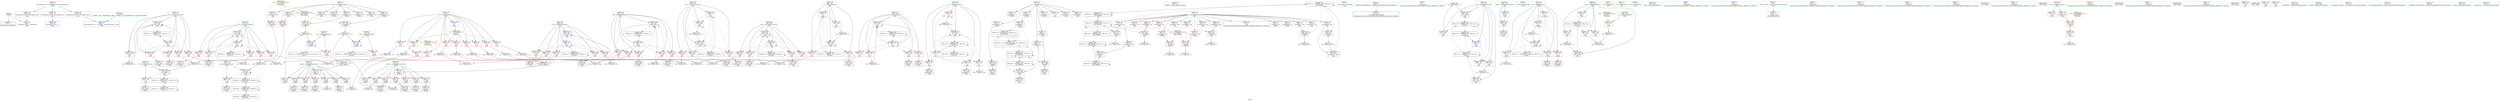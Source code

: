 digraph "SVFG" {
	label="SVFG";

	Node0x55aec29e0330 [shape=record,color=grey,label="{NodeID: 0\nNullPtr}"];
	Node0x55aec29e0330 -> Node0x55aec2a10ad0[style=solid];
	Node0x55aec29e0330 -> Node0x55aec2a1cad0[style=solid];
	Node0x55aec2a49960 [shape=record,color=yellow,style=double,label="{NodeID: 443\n18V_1 = ENCHI(MR_18V_0)\npts\{210000 \}\nFun[main]|{|<s2>10}}"];
	Node0x55aec2a49960 -> Node0x55aec2a14290[style=dashed];
	Node0x55aec2a49960 -> Node0x55aec2a14360[style=dashed];
	Node0x55aec2a49960:s2 -> Node0x55aec2a487b0[style=dashed,color=red];
	Node0x55aec2a12d70 [shape=record,color=red,label="{NodeID: 194\n323\<--174\n\<--t\nmain\n}"];
	Node0x55aec2a12d70 -> Node0x55aec2a227b0[style=solid];
	Node0x55aec2a102f0 [shape=record,color=purple,label="{NodeID: 111\n100\<--17\narrayidx12\<--v\n_Z3dfsii\n}"];
	Node0x55aec29f9fe0 [shape=record,color=green,label="{NodeID: 28\n56\<--57\n_Z3dfsii\<--_Z3dfsii_field_insensitive\n}"];
	Node0x55aec2a20cb0 [shape=record,color=grey,label="{NodeID: 305\n382 = Binary(381, 75, )\n}"];
	Node0x55aec2a20cb0 -> Node0x55aec2a1e1c0[style=solid];
	Node0x55aec2a14430 [shape=record,color=red,label="{NodeID: 222\n309\<--308\n\<--arrayidx51\nmain\n}"];
	Node0x55aec2a14430 -> Node0x55aec2a24eb0[style=solid];
	Node0x55aec2a15f70 [shape=record,color=red,label="{NodeID: 139\n268\<--8\n\<--N\nmain\n}"];
	Node0x55aec2a15f70 -> Node0x55aec2a22f30[style=solid];
	Node0x55aec2a10b60 [shape=record,color=black,label="{NodeID: 56\n12\<--11\n\<--bd\nCan only get source location for instruction, argument, global var or function.}"];
	Node0x55aec2a236b0 [shape=record,color=grey,label="{NodeID: 333\n74 = cmp(73, 75, )\n}"];
	Node0x55aec2a1da70 [shape=record,color=blue,label="{NodeID: 250\n178\<--301\nnj\<--add47\nmain\n}"];
	Node0x55aec2a1da70 -> Node0x55aec2a12f10[style=dashed];
	Node0x55aec2a1da70 -> Node0x55aec2a1da70[style=dashed];
	Node0x55aec2a1da70 -> Node0x55aec2a35050[style=dashed];
	Node0x55aec2a17630 [shape=record,color=red,label="{NodeID: 167\n137\<--136\n\<--arrayidx29\n_Z3dfsii\n}"];
	Node0x55aec2a17630 -> Node0x55aec2a21eb0[style=solid];
	Node0x55aec2a12210 [shape=record,color=black,label="{NodeID: 84\n365\<--364\nidxprom83\<--\nmain\n}"];
	Node0x55aec29e3e70 [shape=record,color=green,label="{NodeID: 1\n7\<--1\n__dso_handle\<--dummyObj\nGlob }"];
	Node0x55aec2a12e40 [shape=record,color=red,label="{NodeID: 195\n303\<--176\n\<--ni\nmain\n}"];
	Node0x55aec2a12e40 -> Node0x55aec2a11c60[style=solid];
	Node0x55aec2a103c0 [shape=record,color=purple,label="{NodeID: 112\n103\<--17\narrayidx14\<--v\n_Z3dfsii\n}"];
	Node0x55aec2a103c0 -> Node0x55aec2a17490[style=solid];
	Node0x55aec29fa0b0 [shape=record,color=green,label="{NodeID: 29\n61\<--62\nx.addr\<--x.addr_field_insensitive\n_Z3dfsii\n}"];
	Node0x55aec29fa0b0 -> Node0x55aec2a16380[style=solid];
	Node0x55aec29fa0b0 -> Node0x55aec2a16450[style=solid];
	Node0x55aec29fa0b0 -> Node0x55aec2a16520[style=solid];
	Node0x55aec29fa0b0 -> Node0x55aec2a165f0[style=solid];
	Node0x55aec29fa0b0 -> Node0x55aec2a166c0[style=solid];
	Node0x55aec29fa0b0 -> Node0x55aec2a16790[style=solid];
	Node0x55aec29fa0b0 -> Node0x55aec2a16860[style=solid];
	Node0x55aec29fa0b0 -> Node0x55aec2a1cbd0[style=solid];
	Node0x55aec2a20e30 [shape=record,color=grey,label="{NodeID: 306\n387 = Binary(386, 75, )\n}"];
	Node0x55aec2a20e30 -> Node0x55aec2a1e290[style=solid];
	Node0x55aec2a14500 [shape=record,color=red,label="{NodeID: 223\n318\<--317\n\<--arrayidx57\nmain\n}"];
	Node0x55aec2a14500 -> Node0x55aec2a21d30[style=solid];
	Node0x55aec2a16040 [shape=record,color=red,label="{NodeID: 140\n344\<--8\n\<--N\nmain\n}"];
	Node0x55aec2a16040 -> Node0x55aec2a212b0[style=solid];
	Node0x55aec2a10bf0 [shape=record,color=black,label="{NodeID: 57\n42\<--43\n\<--_ZNSt8ios_base4InitD1Ev\nCan only get source location for instruction, argument, global var or function.}"];
	Node0x55aec2a23830 [shape=record,color=grey,label="{NodeID: 334\n346 = cmp(343, 345, )\n}"];
	Node0x55aec2a1db40 [shape=record,color=blue,label="{NodeID: 251\n317\<--319\narrayidx57\<--inc58\nmain\n}"];
	Node0x55aec2a1db40 -> Node0x55aec2a31950[style=dashed];
	Node0x55aec2a17700 [shape=record,color=red,label="{NodeID: 168\n145\<--144\n\<--arrayidx32\n_Z3dfsii\n}"];
	Node0x55aec2a17700 -> Node0x55aec2a21bb0[style=solid];
	Node0x55aec2a122e0 [shape=record,color=black,label="{NodeID: 85\n368\<--367\nidxprom85\<--\nmain\n}"];
	Node0x55aec29f71c0 [shape=record,color=green,label="{NodeID: 2\n9\<--1\n\<--dummyObj\nCan only get source location for instruction, argument, global var or function.}"];
	Node0x55aec2a12f10 [shape=record,color=red,label="{NodeID: 196\n306\<--178\n\<--nj\nmain\n}"];
	Node0x55aec2a12f10 -> Node0x55aec2a11d30[style=solid];
	Node0x55aec2a10490 [shape=record,color=purple,label="{NodeID: 113\n110\<--17\narrayidx16\<--v\n_Z3dfsii\n}"];
	Node0x55aec29fa180 [shape=record,color=green,label="{NodeID: 30\n63\<--64\ny.addr\<--y.addr_field_insensitive\n_Z3dfsii\n}"];
	Node0x55aec29fa180 -> Node0x55aec2a16930[style=solid];
	Node0x55aec29fa180 -> Node0x55aec2a16a00[style=solid];
	Node0x55aec29fa180 -> Node0x55aec2a16ad0[style=solid];
	Node0x55aec29fa180 -> Node0x55aec2a16ba0[style=solid];
	Node0x55aec29fa180 -> Node0x55aec2a16c70[style=solid];
	Node0x55aec29fa180 -> Node0x55aec2a16d40[style=solid];
	Node0x55aec29fa180 -> Node0x55aec2a16e10[style=solid];
	Node0x55aec29fa180 -> Node0x55aec2a1cca0[style=solid];
	Node0x55aec2a20fb0 [shape=record,color=grey,label="{NodeID: 307\n423 = Binary(422, 75, )\n}"];
	Node0x55aec2a20fb0 -> Node0x55aec2a1e500[style=solid];
	Node0x55aec2a145d0 [shape=record,color=red,label="{NodeID: 224\n361\<--360\n\<--arrayidx82\nmain\n}"];
	Node0x55aec2a145d0 -> Node0x55aec2a12140[style=solid];
	Node0x55aec2a16110 [shape=record,color=red,label="{NodeID: 141\n351\<--8\n\<--N\nmain\n}"];
	Node0x55aec2a16110 -> Node0x55aec2a21130[style=solid];
	Node0x55aec2a10cf0 [shape=record,color=black,label="{NodeID: 58\n89\<--88\nidxprom\<--\n_Z3dfsii\n}"];
	Node0x55aec2a239b0 [shape=record,color=grey,label="{NodeID: 335\n123 = cmp(122, 9, )\n}"];
	Node0x55aec2a1dc10 [shape=record,color=blue,label="{NodeID: 252\n174\<--324\nt\<--inc61\nmain\n}"];
	Node0x55aec2a1dc10 -> Node0x55aec2a189b0[style=dashed];
	Node0x55aec2a1dc10 -> Node0x55aec2a12bd0[style=dashed];
	Node0x55aec2a1dc10 -> Node0x55aec2a12ca0[style=dashed];
	Node0x55aec2a1dc10 -> Node0x55aec2a12d70[style=dashed];
	Node0x55aec2a1dc10 -> Node0x55aec2a1dc10[style=dashed];
	Node0x55aec2a1dc10 -> Node0x55aec2a19890[style=dashed];
	Node0x55aec2a177d0 [shape=record,color=red,label="{NodeID: 169\n444\<--160\n\<--retval\nmain\n}"];
	Node0x55aec2a177d0 -> Node0x55aec2a127c0[style=solid];
	Node0x55aec2a123b0 [shape=record,color=black,label="{NodeID: 86\n405\<--404\nidxprom107\<--\nmain\n}"];
	Node0x55aec29f7360 [shape=record,color=green,label="{NodeID: 3\n22\<--1\n_ZSt3cin\<--dummyObj\nGlob }"];
	Node0x55aec2a12fe0 [shape=record,color=red,label="{NodeID: 197\n376\<--180\n\<--ans\nmain\n}"];
	Node0x55aec2a12fe0 -> Node0x55aec2a221b0[style=solid];
	Node0x55aec2a10560 [shape=record,color=purple,label="{NodeID: 114\n113\<--17\narrayidx18\<--v\n_Z3dfsii\n}"];
	Node0x55aec2a10560 -> Node0x55aec2a1cd70[style=solid];
	Node0x55aec29fa250 [shape=record,color=green,label="{NodeID: 31\n65\<--66\nt\<--t_field_insensitive\n_Z3dfsii\n}"];
	Node0x55aec29fa250 -> Node0x55aec2a16ee0[style=solid];
	Node0x55aec29fa250 -> Node0x55aec2a16fb0[style=solid];
	Node0x55aec29fa250 -> Node0x55aec2a17080[style=solid];
	Node0x55aec29fa250 -> Node0x55aec2a17150[style=solid];
	Node0x55aec29fa250 -> Node0x55aec2a1ce40[style=solid];
	Node0x55aec29fa250 -> Node0x55aec2a1d0b0[style=solid];
	Node0x55aec2a21130 [shape=record,color=grey,label="{NodeID: 308\n352 = Binary(351, 75, )\n}"];
	Node0x55aec2a21130 -> Node0x55aec2a24730[style=solid];
	Node0x55aec2a146a0 [shape=record,color=red,label="{NodeID: 225\n370\<--369\n\<--arrayidx86\nmain\n}"];
	Node0x55aec2a146a0 -> Node0x55aec2a242b0[style=solid];
	Node0x55aec2a161e0 [shape=record,color=red,label="{NodeID: 142\n393\<--8\n\<--N\nmain\n}"];
	Node0x55aec2a161e0 -> Node0x55aec2a20830[style=solid];
	Node0x55aec2a10dc0 [shape=record,color=black,label="{NodeID: 59\n92\<--91\nidxprom7\<--\n_Z3dfsii\n}"];
	Node0x55aec2a23b30 [shape=record,color=grey,label="{NodeID: 336\n95 = cmp(94, 96, )\n}"];
	Node0x55aec2a1dce0 [shape=record,color=blue,label="{NodeID: 253\n172\<--329\nj25\<--inc64\nmain\n}"];
	Node0x55aec2a1dce0 -> Node0x55aec2a185a0[style=dashed];
	Node0x55aec2a1dce0 -> Node0x55aec2a18670[style=dashed];
	Node0x55aec2a1dce0 -> Node0x55aec2a18740[style=dashed];
	Node0x55aec2a1dce0 -> Node0x55aec2a18810[style=dashed];
	Node0x55aec2a1dce0 -> Node0x55aec2a188e0[style=dashed];
	Node0x55aec2a1dce0 -> Node0x55aec2a1d800[style=dashed];
	Node0x55aec2a1dce0 -> Node0x55aec2a1dce0[style=dashed];
	Node0x55aec2a1dce0 -> Node0x55aec2a42350[style=dashed];
	Node0x55aec2a178a0 [shape=record,color=red,label="{NodeID: 170\n197\<--162\n\<--cs\nmain\n}"];
	Node0x55aec2a178a0 -> Node0x55aec2a21a30[style=solid];
	Node0x55aec2a12480 [shape=record,color=black,label="{NodeID: 87\n408\<--407\nidxprom109\<--\nmain\n}"];
	Node0x55aec29f73f0 [shape=record,color=green,label="{NodeID: 4\n23\<--1\n.str\<--dummyObj\nGlob }"];
	Node0x55aec2a35360 [shape=record,color=black,label="{NodeID: 364\nMR_14V_3 = PHI(MR_14V_4, MR_14V_2, )\npts\{130000 \}\n}"];
	Node0x55aec2a35360 -> Node0x55aec2a1d4c0[style=dashed];
	Node0x55aec2a35360 -> Node0x55aec2a35360[style=dashed];
	Node0x55aec2a35360 -> Node0x55aec2a38650[style=dashed];
	Node0x55aec2a35360 -> Node0x55aec2a18e90[style=dashed];
	Node0x55aec2a130b0 [shape=record,color=red,label="{NodeID: 198\n422\<--180\n\<--ans\nmain\n}"];
	Node0x55aec2a130b0 -> Node0x55aec2a20fb0[style=solid];
	Node0x55aec2a10630 [shape=record,color=purple,label="{NodeID: 115\n337\<--17\n\<--v\nmain\n}"];
	Node0x55aec29f7ec0 [shape=record,color=green,label="{NodeID: 32\n67\<--68\nnx\<--nx_field_insensitive\n_Z3dfsii\n}"];
	Node0x55aec29f7ec0 -> Node0x55aec2a17220[style=solid];
	Node0x55aec29f7ec0 -> Node0x55aec2a1cf10[style=solid];
	Node0x55aec2a212b0 [shape=record,color=grey,label="{NodeID: 309\n345 = Binary(344, 75, )\n}"];
	Node0x55aec2a212b0 -> Node0x55aec2a23830[style=solid];
	Node0x55aec2a14770 [shape=record,color=red,label="{NodeID: 226\n410\<--409\n\<--arrayidx110\nmain\n}"];
	Node0x55aec2a14770 -> Node0x55aec2a12550[style=solid];
	Node0x55aec2a162b0 [shape=record,color=red,label="{NodeID: 143\n400\<--8\n\<--N\nmain\n}"];
	Node0x55aec2a162b0 -> Node0x55aec2a209b0[style=solid];
	Node0x55aec2a10e90 [shape=record,color=black,label="{NodeID: 60\n99\<--98\nidxprom11\<--\n_Z3dfsii\n}"];
	Node0x55aec2a23cb0 [shape=record,color=grey,label="{NodeID: 337\n86 = cmp(84, 85, )\n}"];
	Node0x55aec2a1ddb0 [shape=record,color=blue,label="{NodeID: 254\n170\<--334\ni20\<--inc67\nmain\n}"];
	Node0x55aec2a1ddb0 -> Node0x55aec2a18190[style=dashed];
	Node0x55aec2a1ddb0 -> Node0x55aec2a18260[style=dashed];
	Node0x55aec2a1ddb0 -> Node0x55aec2a18330[style=dashed];
	Node0x55aec2a1ddb0 -> Node0x55aec2a18400[style=dashed];
	Node0x55aec2a1ddb0 -> Node0x55aec2a184d0[style=dashed];
	Node0x55aec2a1ddb0 -> Node0x55aec2a1ddb0[style=dashed];
	Node0x55aec2a1ddb0 -> Node0x55aec2a41e50[style=dashed];
	Node0x55aec2a17970 [shape=record,color=red,label="{NodeID: 171\n196\<--164\n\<--csn\nmain\n}"];
	Node0x55aec2a17970 -> Node0x55aec2a24130[style=solid];
	Node0x55aec2a12550 [shape=record,color=black,label="{NodeID: 88\n411\<--410\ntobool111\<--\nmain\n}"];
	Node0x55aec29e4b30 [shape=record,color=green,label="{NodeID: 5\n25\<--1\n.str.1\<--dummyObj\nGlob }"];
	Node0x55aec2a13180 [shape=record,color=red,label="{NodeID: 199\n436\<--180\n\<--ans\nmain\n}"];
	Node0x55aec2a14c30 [shape=record,color=purple,label="{NodeID: 116\n357\<--17\narrayidx80\<--v\nmain\n}"];
	Node0x55aec29f7f90 [shape=record,color=green,label="{NodeID: 33\n69\<--70\nny\<--ny_field_insensitive\n_Z3dfsii\n}"];
	Node0x55aec29f7f90 -> Node0x55aec2a172f0[style=solid];
	Node0x55aec29f7f90 -> Node0x55aec2a1cfe0[style=solid];
	Node0x55aec2a21430 [shape=record,color=grey,label="{NodeID: 310\n250 = Binary(249, 75, )\n}"];
	Node0x55aec2a21430 -> Node0x55aec2a1d590[style=solid];
	Node0x55aec2a14840 [shape=record,color=red,label="{NodeID: 227\n419\<--418\n\<--arrayidx116\nmain\n}"];
	Node0x55aec2a14840 -> Node0x55aec2a233b0[style=solid];
	Node0x55aec2a16380 [shape=record,color=red,label="{NodeID: 144\n73\<--61\n\<--x.addr\n_Z3dfsii\n}"];
	Node0x55aec2a16380 -> Node0x55aec2a236b0[style=solid];
	Node0x55aec2a10f60 [shape=record,color=black,label="{NodeID: 61\n102\<--101\nidxprom13\<--\n_Z3dfsii\n}"];
	Node0x55aec2a485f0 [shape=record,color=yellow,style=double,label="{NodeID: 421\n14V_1 = ENCHI(MR_14V_0)\npts\{130000 \}\nFun[_Z3dfsii]|{|<s2>3}}"];
	Node0x55aec2a485f0 -> Node0x55aec2a173c0[style=dashed];
	Node0x55aec2a485f0 -> Node0x55aec2a17560[style=dashed];
	Node0x55aec2a485f0:s2 -> Node0x55aec2a485f0[style=dashed,color=red];
	Node0x55aec2a23e30 [shape=record,color=grey,label="{NodeID: 338\n82 = cmp(80, 81, )\n}"];
	Node0x55aec2a1de80 [shape=record,color=blue,label="{NodeID: 255\n180\<--9\nans\<--\nmain\n}"];
	Node0x55aec2a1de80 -> Node0x55aec2a13180[style=dashed];
	Node0x55aec2a1de80 -> Node0x55aec2a36850[style=dashed];
	Node0x55aec2a1de80 -> Node0x55aec2a38b50[style=dashed];
	Node0x55aec2a1de80 -> Node0x55aec2a43750[style=dashed];
	Node0x55aec2a17a40 [shape=record,color=red,label="{NodeID: 172\n201\<--164\n\<--csn\nmain\n}"];
	Node0x55aec2a12620 [shape=record,color=black,label="{NodeID: 89\n414\<--413\nidxprom113\<--\nmain\n}"];
	Node0x55aec29e4bc0 [shape=record,color=green,label="{NodeID: 6\n27\<--1\n.str.2\<--dummyObj\nGlob }"];
	Node0x55aec2a13250 [shape=record,color=red,label="{NodeID: 200\n343\<--182\n\<--i69\nmain\n}"];
	Node0x55aec2a13250 -> Node0x55aec2a23830[style=solid];
	Node0x55aec2a14d00 [shape=record,color=purple,label="{NodeID: 117\n360\<--17\narrayidx82\<--v\nmain\n}"];
	Node0x55aec2a14d00 -> Node0x55aec2a145d0[style=solid];
	Node0x55aec29f8060 [shape=record,color=green,label="{NodeID: 34\n157\<--158\nmain\<--main_field_insensitive\n}"];
	Node0x55aec2a215b0 [shape=record,color=grey,label="{NodeID: 311\n428 = Binary(427, 75, )\n}"];
	Node0x55aec2a215b0 -> Node0x55aec2a1e5d0[style=solid];
	Node0x55aec2a14910 [shape=record,color=blue,label="{NodeID: 228\n8\<--9\nN\<--\nGlob }"];
	Node0x55aec2a14910 -> Node0x55aec2a48890[style=dashed];
	Node0x55aec2a16450 [shape=record,color=red,label="{NodeID: 145\n80\<--61\n\<--x.addr\n_Z3dfsii\n}"];
	Node0x55aec2a16450 -> Node0x55aec2a23e30[style=solid];
	Node0x55aec2a11030 [shape=record,color=black,label="{NodeID: 62\n105\<--104\ntobool\<--\n_Z3dfsii\n}"];
	Node0x55aec2a23fb0 [shape=record,color=grey,label="{NodeID: 339\n218 = cmp(215, 217, )\n}"];
	Node0x55aec2a1df50 [shape=record,color=blue,label="{NodeID: 256\n182\<--75\ni69\<--\nmain\n}"];
	Node0x55aec2a1df50 -> Node0x55aec2a13250[style=dashed];
	Node0x55aec2a1df50 -> Node0x55aec2a13320[style=dashed];
	Node0x55aec2a1df50 -> Node0x55aec2a133f0[style=dashed];
	Node0x55aec2a1df50 -> Node0x55aec2a134c0[style=dashed];
	Node0x55aec2a1df50 -> Node0x55aec2a13590[style=dashed];
	Node0x55aec2a1df50 -> Node0x55aec2a1e290[style=dashed];
	Node0x55aec2a1df50 -> Node0x55aec2a43c50[style=dashed];
	Node0x55aec2a17b10 [shape=record,color=red,label="{NodeID: 173\n440\<--164\n\<--csn\nmain\n}"];
	Node0x55aec2a17b10 -> Node0x55aec2a22ab0[style=solid];
	Node0x55aec2a126f0 [shape=record,color=black,label="{NodeID: 90\n417\<--416\nidxprom115\<--\nmain\n}"];
	Node0x55aec29e48c0 [shape=record,color=green,label="{NodeID: 7\n30\<--1\n\<--dummyObj\nCan only get source location for instruction, argument, global var or function.}"];
	Node0x55aec2a13320 [shape=record,color=red,label="{NodeID: 201\n355\<--182\n\<--i69\nmain\n}"];
	Node0x55aec2a13320 -> Node0x55aec2a11fa0[style=solid];
	Node0x55aec2a14dd0 [shape=record,color=purple,label="{NodeID: 118\n406\<--17\narrayidx108\<--v\nmain\n}"];
	Node0x55aec29f8130 [shape=record,color=green,label="{NodeID: 35\n160\<--161\nretval\<--retval_field_insensitive\nmain\n}"];
	Node0x55aec29f8130 -> Node0x55aec2a177d0[style=solid];
	Node0x55aec29f8130 -> Node0x55aec2a1d180[style=solid];
	Node0x55aec2a21730 [shape=record,color=grey,label="{NodeID: 312\n217 = Binary(216, 75, )\n}"];
	Node0x55aec2a21730 -> Node0x55aec2a23fb0[style=solid];
	Node0x55aec2a14a10 [shape=record,color=blue,label="{NodeID: 229\n464\<--30\nllvm.global_ctors_0\<--\nGlob }"];
	Node0x55aec2a16520 [shape=record,color=red,label="{NodeID: 146\n88\<--61\n\<--x.addr\n_Z3dfsii\n}"];
	Node0x55aec2a16520 -> Node0x55aec2a10cf0[style=solid];
	Node0x55aec2a11100 [shape=record,color=black,label="{NodeID: 63\n109\<--108\nidxprom15\<--\n_Z3dfsii\n}"];
	Node0x55aec2a487b0 [shape=record,color=yellow,style=double,label="{NodeID: 423\n18V_1 = ENCHI(MR_18V_0)\npts\{210000 \}\nFun[_Z3dfsii]|{|<s2>3}}"];
	Node0x55aec2a487b0 -> Node0x55aec2a17630[style=dashed];
	Node0x55aec2a487b0 -> Node0x55aec2a17700[style=dashed];
	Node0x55aec2a487b0:s2 -> Node0x55aec2a487b0[style=dashed,color=red];
	Node0x55aec2a24130 [shape=record,color=grey,label="{NodeID: 340\n199 = cmp(196, 198, )\n}"];
	Node0x55aec2a1e020 [shape=record,color=blue,label="{NodeID: 257\n184\<--75\nj74\<--\nmain\n}"];
	Node0x55aec2a1e020 -> Node0x55aec2a13660[style=dashed];
	Node0x55aec2a1e020 -> Node0x55aec2a13730[style=dashed];
	Node0x55aec2a1e020 -> Node0x55aec2a13800[style=dashed];
	Node0x55aec2a1e020 -> Node0x55aec2a138d0[style=dashed];
	Node0x55aec2a1e020 -> Node0x55aec2a139a0[style=dashed];
	Node0x55aec2a1e020 -> Node0x55aec2a1e020[style=dashed];
	Node0x55aec2a1e020 -> Node0x55aec2a1e1c0[style=dashed];
	Node0x55aec2a1e020 -> Node0x55aec2a44150[style=dashed];
	Node0x55aec2a17be0 [shape=record,color=red,label="{NodeID: 174\n215\<--166\n\<--i\nmain\n}"];
	Node0x55aec2a17be0 -> Node0x55aec2a23fb0[style=solid];
	Node0x55aec2a127c0 [shape=record,color=black,label="{NodeID: 91\n159\<--444\nmain_ret\<--\nmain\n}"];
	Node0x55aec29e4950 [shape=record,color=green,label="{NodeID: 8\n75\<--1\n\<--dummyObj\nCan only get source location for instruction, argument, global var or function.}"];
	Node0x55aec2a133f0 [shape=record,color=red,label="{NodeID: 202\n364\<--182\n\<--i69\nmain\n}"];
	Node0x55aec2a133f0 -> Node0x55aec2a12210[style=solid];
	Node0x55aec2a14ea0 [shape=record,color=purple,label="{NodeID: 119\n409\<--17\narrayidx110\<--v\nmain\n}"];
	Node0x55aec2a14ea0 -> Node0x55aec2a14770[style=solid];
	Node0x55aec29f8200 [shape=record,color=green,label="{NodeID: 36\n162\<--163\ncs\<--cs_field_insensitive\nmain\n}"];
	Node0x55aec29f8200 -> Node0x55aec2a178a0[style=solid];
	Node0x55aec2a40f50 [shape=record,color=black,label="{NodeID: 396\nMR_25V_3 = PHI(MR_25V_4, MR_25V_2, )\npts\{165 \}\n}"];
	Node0x55aec2a40f50 -> Node0x55aec2a17970[style=dashed];
	Node0x55aec2a40f50 -> Node0x55aec2a17a40[style=dashed];
	Node0x55aec2a40f50 -> Node0x55aec2a17b10[style=dashed];
	Node0x55aec2a40f50 -> Node0x55aec2a1e770[style=dashed];
	Node0x55aec2a218b0 [shape=record,color=grey,label="{NodeID: 313\n153 = Binary(152, 75, )\n}"];
	Node0x55aec2a218b0 -> Node0x55aec2a1d0b0[style=solid];
	Node0x55aec2a14b10 [shape=record,color=blue,label="{NodeID: 230\n465\<--31\nllvm.global_ctors_1\<--_GLOBAL__sub_I_yubowenok_0_1.cpp\nGlob }"];
	Node0x55aec2a165f0 [shape=record,color=red,label="{NodeID: 147\n98\<--61\n\<--x.addr\n_Z3dfsii\n}"];
	Node0x55aec2a165f0 -> Node0x55aec2a10e90[style=solid];
	Node0x55aec2a111d0 [shape=record,color=black,label="{NodeID: 64\n112\<--111\nidxprom17\<--\n_Z3dfsii\n}"];
	Node0x55aec2a48890 [shape=record,color=yellow,style=double,label="{NodeID: 424\n2V_1 = ENCHI(MR_2V_0)\npts\{10 \}\nFun[main]|{|<s8>10}}"];
	Node0x55aec2a48890 -> Node0x55aec2a15d00[style=dashed];
	Node0x55aec2a48890 -> Node0x55aec2a15dd0[style=dashed];
	Node0x55aec2a48890 -> Node0x55aec2a15ea0[style=dashed];
	Node0x55aec2a48890 -> Node0x55aec2a15f70[style=dashed];
	Node0x55aec2a48890 -> Node0x55aec2a16040[style=dashed];
	Node0x55aec2a48890 -> Node0x55aec2a16110[style=dashed];
	Node0x55aec2a48890 -> Node0x55aec2a161e0[style=dashed];
	Node0x55aec2a48890 -> Node0x55aec2a162b0[style=dashed];
	Node0x55aec2a48890:s8 -> Node0x55aec2a35230[style=dashed,color=red];
	Node0x55aec2a242b0 [shape=record,color=grey,label="{NodeID: 341\n371 = cmp(370, 9, )\n}"];
	Node0x55aec2a1e0f0 [shape=record,color=blue,label="{NodeID: 258\n180\<--377\nans\<--inc89\nmain\n}"];
	Node0x55aec2a1e0f0 -> Node0x55aec2a38b50[style=dashed];
	Node0x55aec2a17cb0 [shape=record,color=red,label="{NodeID: 175\n240\<--166\n\<--i\nmain\n}"];
	Node0x55aec2a17cb0 -> Node0x55aec2a11780[style=solid];
	Node0x55aec2a12890 [shape=record,color=purple,label="{NodeID: 92\n40\<--4\n\<--_ZStL8__ioinit\n__cxx_global_var_init\n}"];
	Node0x55aec29f7950 [shape=record,color=green,label="{NodeID: 9\n96\<--1\n\<--dummyObj\nCan only get source location for instruction, argument, global var or function.}"];
	Node0x55aec2a36850 [shape=record,color=black,label="{NodeID: 369\nMR_41V_9 = PHI(MR_41V_10, MR_41V_8, )\npts\{181 \}\n}"];
	Node0x55aec2a36850 -> Node0x55aec2a130b0[style=dashed];
	Node0x55aec2a36850 -> Node0x55aec2a13180[style=dashed];
	Node0x55aec2a36850 -> Node0x55aec2a1e500[style=dashed];
	Node0x55aec2a36850 -> Node0x55aec2a36850[style=dashed];
	Node0x55aec2a36850 -> Node0x55aec2a43750[style=dashed];
	Node0x55aec2a134c0 [shape=record,color=red,label="{NodeID: 203\n373\<--182\n\<--i69\nmain\n|{<s0>10}}"];
	Node0x55aec2a134c0:s0 -> Node0x55aec2a631f0[style=solid,color=red];
	Node0x55aec2a14f70 [shape=record,color=purple,label="{NodeID: 120\n135\<--20\narrayidx28\<--dir\n_Z3dfsii\n}"];
	Node0x55aec29f82d0 [shape=record,color=green,label="{NodeID: 37\n164\<--165\ncsn\<--csn_field_insensitive\nmain\n}"];
	Node0x55aec29f82d0 -> Node0x55aec2a17970[style=solid];
	Node0x55aec29f82d0 -> Node0x55aec2a17a40[style=solid];
	Node0x55aec29f82d0 -> Node0x55aec2a17b10[style=solid];
	Node0x55aec29f82d0 -> Node0x55aec2a1d250[style=solid];
	Node0x55aec29f82d0 -> Node0x55aec2a1e770[style=solid];
	Node0x55aec2a41450 [shape=record,color=black,label="{NodeID: 397\nMR_27V_2 = PHI(MR_27V_4, MR_27V_1, )\npts\{167 \}\n}"];
	Node0x55aec2a41450 -> Node0x55aec2a1d320[style=dashed];
	Node0x55aec2a21a30 [shape=record,color=grey,label="{NodeID: 314\n198 = Binary(197, 75, )\n}"];
	Node0x55aec2a21a30 -> Node0x55aec2a24130[style=solid];
	Node0x55aec2a1cad0 [shape=record,color=blue, style = dotted,label="{NodeID: 231\n466\<--3\nllvm.global_ctors_2\<--dummyVal\nGlob }"];
	Node0x55aec2a166c0 [shape=record,color=red,label="{NodeID: 148\n108\<--61\n\<--x.addr\n_Z3dfsii\n}"];
	Node0x55aec2a166c0 -> Node0x55aec2a11100[style=solid];
	Node0x55aec2a112a0 [shape=record,color=black,label="{NodeID: 65\n117\<--116\nidxprom19\<--\n_Z3dfsii\n}"];
	Node0x55aec2a24430 [shape=record,color=grey,label="{NodeID: 342\n279 = cmp(278, 96, )\n}"];
	Node0x55aec2a1e1c0 [shape=record,color=blue,label="{NodeID: 259\n184\<--382\nj74\<--inc92\nmain\n}"];
	Node0x55aec2a1e1c0 -> Node0x55aec2a13660[style=dashed];
	Node0x55aec2a1e1c0 -> Node0x55aec2a13730[style=dashed];
	Node0x55aec2a1e1c0 -> Node0x55aec2a13800[style=dashed];
	Node0x55aec2a1e1c0 -> Node0x55aec2a138d0[style=dashed];
	Node0x55aec2a1e1c0 -> Node0x55aec2a139a0[style=dashed];
	Node0x55aec2a1e1c0 -> Node0x55aec2a1e020[style=dashed];
	Node0x55aec2a1e1c0 -> Node0x55aec2a1e1c0[style=dashed];
	Node0x55aec2a1e1c0 -> Node0x55aec2a44150[style=dashed];
	Node0x55aec2a17d80 [shape=record,color=red,label="{NodeID: 176\n254\<--166\n\<--i\nmain\n}"];
	Node0x55aec2a17d80 -> Node0x55aec2a22330[style=solid];
	Node0x55aec2a12960 [shape=record,color=purple,label="{NodeID: 93\n90\<--11\narrayidx\<--bd\n_Z3dfsii\n}"];
	Node0x55aec29f79e0 [shape=record,color=green,label="{NodeID: 10\n115\<--1\n\<--dummyObj\nCan only get source location for instruction, argument, global var or function.}"];
	Node0x55aec2a13590 [shape=record,color=red,label="{NodeID: 204\n386\<--182\n\<--i69\nmain\n}"];
	Node0x55aec2a13590 -> Node0x55aec2a20e30[style=solid];
	Node0x55aec2a15040 [shape=record,color=purple,label="{NodeID: 121\n136\<--20\narrayidx29\<--dir\n_Z3dfsii\n}"];
	Node0x55aec2a15040 -> Node0x55aec2a17630[style=solid];
	Node0x55aec29f83a0 [shape=record,color=green,label="{NodeID: 38\n166\<--167\ni\<--i_field_insensitive\nmain\n}"];
	Node0x55aec29f83a0 -> Node0x55aec2a17be0[style=solid];
	Node0x55aec29f83a0 -> Node0x55aec2a17cb0[style=solid];
	Node0x55aec29f83a0 -> Node0x55aec2a17d80[style=solid];
	Node0x55aec29f83a0 -> Node0x55aec2a1d320[style=solid];
	Node0x55aec29f83a0 -> Node0x55aec2a1d660[style=solid];
	Node0x55aec2a41950 [shape=record,color=black,label="{NodeID: 398\nMR_29V_2 = PHI(MR_29V_3, MR_29V_1, )\npts\{169 \}\n}"];
	Node0x55aec2a41950 -> Node0x55aec2a1d3f0[style=dashed];
	Node0x55aec2a41950 -> Node0x55aec2a41950[style=dashed];
	Node0x55aec2a21bb0 [shape=record,color=grey,label="{NodeID: 315\n146 = Binary(140, 145, )\n}"];
	Node0x55aec2a21bb0 -> Node0x55aec2a1cfe0[style=solid];
	Node0x55aec2a1cbd0 [shape=record,color=blue,label="{NodeID: 232\n61\<--59\nx.addr\<--x\n_Z3dfsii\n}"];
	Node0x55aec2a1cbd0 -> Node0x55aec2a16380[style=dashed];
	Node0x55aec2a1cbd0 -> Node0x55aec2a16450[style=dashed];
	Node0x55aec2a1cbd0 -> Node0x55aec2a16520[style=dashed];
	Node0x55aec2a1cbd0 -> Node0x55aec2a165f0[style=dashed];
	Node0x55aec2a1cbd0 -> Node0x55aec2a166c0[style=dashed];
	Node0x55aec2a1cbd0 -> Node0x55aec2a16790[style=dashed];
	Node0x55aec2a1cbd0 -> Node0x55aec2a16860[style=dashed];
	Node0x55aec2a16790 [shape=record,color=red,label="{NodeID: 149\n116\<--61\n\<--x.addr\n_Z3dfsii\n}"];
	Node0x55aec2a16790 -> Node0x55aec2a112a0[style=solid];
	Node0x55aec2a11370 [shape=record,color=black,label="{NodeID: 66\n120\<--119\nidxprom21\<--\n_Z3dfsii\n}"];
	Node0x55aec2a48a80 [shape=record,color=yellow,style=double,label="{NodeID: 426\n23V_1 = ENCHI(MR_23V_0)\npts\{163 \}\nFun[main]}"];
	Node0x55aec2a48a80 -> Node0x55aec2a178a0[style=dashed];
	Node0x55aec2a245b0 [shape=record,color=grey,label="{NodeID: 343\n129 = cmp(128, 130, )\n}"];
	Node0x55aec2a1e290 [shape=record,color=blue,label="{NodeID: 260\n182\<--387\ni69\<--inc95\nmain\n}"];
	Node0x55aec2a1e290 -> Node0x55aec2a13250[style=dashed];
	Node0x55aec2a1e290 -> Node0x55aec2a13320[style=dashed];
	Node0x55aec2a1e290 -> Node0x55aec2a133f0[style=dashed];
	Node0x55aec2a1e290 -> Node0x55aec2a134c0[style=dashed];
	Node0x55aec2a1e290 -> Node0x55aec2a13590[style=dashed];
	Node0x55aec2a1e290 -> Node0x55aec2a1e290[style=dashed];
	Node0x55aec2a1e290 -> Node0x55aec2a43c50[style=dashed];
	Node0x55aec2a17e50 [shape=record,color=red,label="{NodeID: 177\n227\<--168\n\<--j\nmain\n}"];
	Node0x55aec2a17e50 -> Node0x55aec2a248b0[style=solid];
	Node0x55aec2a12a30 [shape=record,color=purple,label="{NodeID: 94\n93\<--11\narrayidx8\<--bd\n_Z3dfsii\n}"];
	Node0x55aec2a12a30 -> Node0x55aec2a173c0[style=solid];
	Node0x55aec29e3880 [shape=record,color=green,label="{NodeID: 11\n130\<--1\n\<--dummyObj\nCan only get source location for instruction, argument, global var or function.}"];
	Node0x55aec2a37250 [shape=record,color=black,label="{NodeID: 371\nMR_8V_2 = PHI(MR_8V_1, MR_8V_4, MR_8V_1, )\npts\{66 \}\n}"];
	Node0x55aec2a13660 [shape=record,color=red,label="{NodeID: 205\n350\<--184\n\<--j74\nmain\n}"];
	Node0x55aec2a13660 -> Node0x55aec2a24730[style=solid];
	Node0x55aec2a15110 [shape=record,color=purple,label="{NodeID: 122\n143\<--20\narrayidx31\<--dir\n_Z3dfsii\n}"];
	Node0x55aec29f8470 [shape=record,color=green,label="{NodeID: 39\n168\<--169\nj\<--j_field_insensitive\nmain\n}"];
	Node0x55aec29f8470 -> Node0x55aec2a17e50[style=solid];
	Node0x55aec29f8470 -> Node0x55aec2a17f20[style=solid];
	Node0x55aec29f8470 -> Node0x55aec2a17ff0[style=solid];
	Node0x55aec29f8470 -> Node0x55aec2a180c0[style=solid];
	Node0x55aec29f8470 -> Node0x55aec2a1d3f0[style=solid];
	Node0x55aec29f8470 -> Node0x55aec2a1d590[style=solid];
	Node0x55aec2a41e50 [shape=record,color=black,label="{NodeID: 399\nMR_31V_2 = PHI(MR_31V_4, MR_31V_1, )\npts\{171 \}\n}"];
	Node0x55aec2a41e50 -> Node0x55aec2a1d730[style=dashed];
	Node0x55aec2a21d30 [shape=record,color=grey,label="{NodeID: 316\n319 = Binary(318, 75, )\n}"];
	Node0x55aec2a21d30 -> Node0x55aec2a1db40[style=solid];
	Node0x55aec2a1cca0 [shape=record,color=blue,label="{NodeID: 233\n63\<--60\ny.addr\<--y\n_Z3dfsii\n}"];
	Node0x55aec2a1cca0 -> Node0x55aec2a16930[style=dashed];
	Node0x55aec2a1cca0 -> Node0x55aec2a16a00[style=dashed];
	Node0x55aec2a1cca0 -> Node0x55aec2a16ad0[style=dashed];
	Node0x55aec2a1cca0 -> Node0x55aec2a16ba0[style=dashed];
	Node0x55aec2a1cca0 -> Node0x55aec2a16c70[style=dashed];
	Node0x55aec2a1cca0 -> Node0x55aec2a16d40[style=dashed];
	Node0x55aec2a1cca0 -> Node0x55aec2a16e10[style=dashed];
	Node0x55aec2a16860 [shape=record,color=red,label="{NodeID: 150\n132\<--61\n\<--x.addr\n_Z3dfsii\n}"];
	Node0x55aec2a16860 -> Node0x55aec2a21eb0[style=solid];
	Node0x55aec2a11440 [shape=record,color=black,label="{NodeID: 67\n134\<--133\nidxprom27\<--\n_Z3dfsii\n}"];
	Node0x55aec2a24730 [shape=record,color=grey,label="{NodeID: 344\n353 = cmp(350, 352, )\n}"];
	Node0x55aec2a1e360 [shape=record,color=blue,label="{NodeID: 261\n186\<--75\ni97\<--\nmain\n}"];
	Node0x55aec2a1e360 -> Node0x55aec2a13a70[style=dashed];
	Node0x55aec2a1e360 -> Node0x55aec2a13b40[style=dashed];
	Node0x55aec2a1e360 -> Node0x55aec2a13c10[style=dashed];
	Node0x55aec2a1e360 -> Node0x55aec2a13ce0[style=dashed];
	Node0x55aec2a1e360 -> Node0x55aec2a1e6a0[style=dashed];
	Node0x55aec2a1e360 -> Node0x55aec2a44650[style=dashed];
	Node0x55aec2a17f20 [shape=record,color=red,label="{NodeID: 178\n232\<--168\n\<--j\nmain\n}"];
	Node0x55aec2a17f20 -> Node0x55aec2a115e0[style=solid];
	Node0x55aec2a12b00 [shape=record,color=purple,label="{NodeID: 95\n118\<--11\narrayidx20\<--bd\n_Z3dfsii\n}"];
	Node0x55aec29e3950 [shape=record,color=green,label="{NodeID: 12\n208\<--1\n\<--dummyObj\nCan only get source location for instruction, argument, global var or function.}"];
	Node0x55aec2a37750 [shape=record,color=black,label="{NodeID: 372\nMR_10V_2 = PHI(MR_10V_1, MR_10V_3, MR_10V_1, )\npts\{68 \}\n}"];
	Node0x55aec2a13730 [shape=record,color=red,label="{NodeID: 206\n358\<--184\n\<--j74\nmain\n}"];
	Node0x55aec2a13730 -> Node0x55aec2a12070[style=solid];
	Node0x55aec2a151e0 [shape=record,color=purple,label="{NodeID: 123\n144\<--20\narrayidx32\<--dir\n_Z3dfsii\n}"];
	Node0x55aec2a151e0 -> Node0x55aec2a17700[style=solid];
	Node0x55aec29f8540 [shape=record,color=green,label="{NodeID: 40\n170\<--171\ni20\<--i20_field_insensitive\nmain\n}"];
	Node0x55aec29f8540 -> Node0x55aec2a18190[style=solid];
	Node0x55aec29f8540 -> Node0x55aec2a18260[style=solid];
	Node0x55aec29f8540 -> Node0x55aec2a18330[style=solid];
	Node0x55aec29f8540 -> Node0x55aec2a18400[style=solid];
	Node0x55aec29f8540 -> Node0x55aec2a184d0[style=solid];
	Node0x55aec29f8540 -> Node0x55aec2a1d730[style=solid];
	Node0x55aec29f8540 -> Node0x55aec2a1ddb0[style=solid];
	Node0x55aec2a62bf0 [shape=record,color=black,label="{NodeID: 483\n41 = PHI()\n}"];
	Node0x55aec2a42350 [shape=record,color=black,label="{NodeID: 400\nMR_33V_2 = PHI(MR_33V_3, MR_33V_1, )\npts\{173 \}\n}"];
	Node0x55aec2a42350 -> Node0x55aec2a1d800[style=dashed];
	Node0x55aec2a42350 -> Node0x55aec2a42350[style=dashed];
	Node0x55aec2a21eb0 [shape=record,color=grey,label="{NodeID: 317\n138 = Binary(132, 137, )\n}"];
	Node0x55aec2a21eb0 -> Node0x55aec2a1cf10[style=solid];
	Node0x55aec2a1cd70 [shape=record,color=blue,label="{NodeID: 234\n113\<--115\narrayidx18\<--\n_Z3dfsii\n}"];
	Node0x55aec2a1cd70 -> Node0x55aec2a32d50[style=dashed];
	Node0x55aec2a1cd70 -> Node0x55aec2a38150[style=dashed];
	Node0x55aec2a16930 [shape=record,color=red,label="{NodeID: 151\n77\<--63\n\<--y.addr\n_Z3dfsii\n}"];
	Node0x55aec2a16930 -> Node0x55aec2a23530[style=solid];
	Node0x55aec2a11510 [shape=record,color=black,label="{NodeID: 68\n142\<--141\nidxprom30\<--\n_Z3dfsii\n}"];
	Node0x55aec2a248b0 [shape=record,color=grey,label="{NodeID: 345\n230 = cmp(227, 229, )\n}"];
	Node0x55aec2a1e430 [shape=record,color=blue,label="{NodeID: 262\n188\<--75\nj102\<--\nmain\n}"];
	Node0x55aec2a1e430 -> Node0x55aec2a13db0[style=dashed];
	Node0x55aec2a1e430 -> Node0x55aec2a13e80[style=dashed];
	Node0x55aec2a1e430 -> Node0x55aec2a13f50[style=dashed];
	Node0x55aec2a1e430 -> Node0x55aec2a14020[style=dashed];
	Node0x55aec2a1e430 -> Node0x55aec2a1e430[style=dashed];
	Node0x55aec2a1e430 -> Node0x55aec2a1e5d0[style=dashed];
	Node0x55aec2a1e430 -> Node0x55aec2a44b50[style=dashed];
	Node0x55aec2a17ff0 [shape=record,color=red,label="{NodeID: 179\n243\<--168\n\<--j\nmain\n}"];
	Node0x55aec2a17ff0 -> Node0x55aec2a11850[style=solid];
	Node0x55aec2a0f6c0 [shape=record,color=purple,label="{NodeID: 96\n121\<--11\narrayidx22\<--bd\n_Z3dfsii\n}"];
	Node0x55aec2a0f6c0 -> Node0x55aec2a17560[style=solid];
	Node0x55aec29f6c20 [shape=record,color=green,label="{NodeID: 13\n209\<--1\n\<--dummyObj\nCan only get source location for instruction, argument, global var or function.}"];
	Node0x55aec2a37c50 [shape=record,color=black,label="{NodeID: 373\nMR_12V_2 = PHI(MR_12V_1, MR_12V_3, MR_12V_1, )\npts\{70 \}\n}"];
	Node0x55aec2a13800 [shape=record,color=red,label="{NodeID: 207\n367\<--184\n\<--j74\nmain\n}"];
	Node0x55aec2a13800 -> Node0x55aec2a122e0[style=solid];
	Node0x55aec2a152b0 [shape=record,color=purple,label="{NodeID: 124\n290\<--20\narrayidx41\<--dir\nmain\n}"];
	Node0x55aec29f8610 [shape=record,color=green,label="{NodeID: 41\n172\<--173\nj25\<--j25_field_insensitive\nmain\n}"];
	Node0x55aec29f8610 -> Node0x55aec2a185a0[style=solid];
	Node0x55aec29f8610 -> Node0x55aec2a18670[style=solid];
	Node0x55aec29f8610 -> Node0x55aec2a18740[style=solid];
	Node0x55aec29f8610 -> Node0x55aec2a18810[style=solid];
	Node0x55aec29f8610 -> Node0x55aec2a188e0[style=solid];
	Node0x55aec29f8610 -> Node0x55aec2a1d800[style=solid];
	Node0x55aec29f8610 -> Node0x55aec2a1dce0[style=solid];
	Node0x55aec2a62cf0 [shape=record,color=black,label="{NodeID: 484\n191 = PHI()\n}"];
	Node0x55aec2a42850 [shape=record,color=black,label="{NodeID: 401\nMR_35V_2 = PHI(MR_35V_3, MR_35V_1, )\npts\{175 \}\n}"];
	Node0x55aec2a42850 -> Node0x55aec2a19890[style=dashed];
	Node0x55aec2a42850 -> Node0x55aec2a42850[style=dashed];
	Node0x55aec2a22030 [shape=record,color=grey,label="{NodeID: 318\n301 = Binary(295, 300, )\n}"];
	Node0x55aec2a22030 -> Node0x55aec2a1da70[style=solid];
	Node0x55aec2a1ce40 [shape=record,color=blue,label="{NodeID: 235\n65\<--9\nt\<--\n_Z3dfsii\n}"];
	Node0x55aec2a1ce40 -> Node0x55aec2a16ee0[style=dashed];
	Node0x55aec2a1ce40 -> Node0x55aec2a16fb0[style=dashed];
	Node0x55aec2a1ce40 -> Node0x55aec2a17080[style=dashed];
	Node0x55aec2a1ce40 -> Node0x55aec2a17150[style=dashed];
	Node0x55aec2a1ce40 -> Node0x55aec2a1d0b0[style=dashed];
	Node0x55aec2a1ce40 -> Node0x55aec2a37250[style=dashed];
	Node0x55aec2a16a00 [shape=record,color=red,label="{NodeID: 152\n84\<--63\n\<--y.addr\n_Z3dfsii\n}"];
	Node0x55aec2a16a00 -> Node0x55aec2a23cb0[style=solid];
	Node0x55aec2a115e0 [shape=record,color=black,label="{NodeID: 69\n233\<--232\nidxprom\<--\nmain\n}"];
	Node0x55aec2a24a30 [shape=record,color=grey,label="{NodeID: 346\n237 = cmp(236, 238, )\n}"];
	Node0x55aec2a1e500 [shape=record,color=blue,label="{NodeID: 263\n180\<--423\nans\<--inc119\nmain\n}"];
	Node0x55aec2a1e500 -> Node0x55aec2a36850[style=dashed];
	Node0x55aec2a180c0 [shape=record,color=red,label="{NodeID: 180\n249\<--168\n\<--j\nmain\n}"];
	Node0x55aec2a180c0 -> Node0x55aec2a21430[style=solid];
	Node0x55aec2a0f790 [shape=record,color=purple,label="{NodeID: 97\n242\<--11\narrayidx14\<--bd\nmain\n}"];
	Node0x55aec29f6cf0 [shape=record,color=green,label="{NodeID: 14\n210\<--1\n\<--dummyObj\nCan only get source location for instruction, argument, global var or function.}"];
	Node0x55aec2a38150 [shape=record,color=black,label="{NodeID: 374\nMR_16V_2 = PHI(MR_16V_1, MR_16V_4, MR_16V_3, )\npts\{190000 \}\n|{<s0>3|<s1>10}}"];
	Node0x55aec2a38150:s0 -> Node0x55aec2a32d50[style=dashed,color=blue];
	Node0x55aec2a38150:s1 -> Node0x55aec2a39550[style=dashed,color=blue];
	Node0x55aec2a138d0 [shape=record,color=red,label="{NodeID: 208\n374\<--184\n\<--j74\nmain\n|{<s0>10}}"];
	Node0x55aec2a138d0:s0 -> Node0x55aec2a63470[style=solid,color=red];
	Node0x55aec2a15380 [shape=record,color=purple,label="{NodeID: 125\n291\<--20\narrayidx42\<--dir\nmain\n}"];
	Node0x55aec2a15380 -> Node0x55aec2a14290[style=solid];
	Node0x55aec29f86e0 [shape=record,color=green,label="{NodeID: 42\n174\<--175\nt\<--t_field_insensitive\nmain\n}"];
	Node0x55aec29f86e0 -> Node0x55aec2a189b0[style=solid];
	Node0x55aec29f86e0 -> Node0x55aec2a12bd0[style=solid];
	Node0x55aec29f86e0 -> Node0x55aec2a12ca0[style=solid];
	Node0x55aec29f86e0 -> Node0x55aec2a12d70[style=solid];
	Node0x55aec29f86e0 -> Node0x55aec2a1d8d0[style=solid];
	Node0x55aec29f86e0 -> Node0x55aec2a1dc10[style=solid];
	Node0x55aec2a62df0 [shape=record,color=black,label="{NodeID: 485\n203 = PHI()\n}"];
	Node0x55aec2a42d50 [shape=record,color=black,label="{NodeID: 402\nMR_37V_2 = PHI(MR_37V_3, MR_37V_1, )\npts\{177 \}\n}"];
	Node0x55aec2a42d50 -> Node0x55aec2a19d90[style=dashed];
	Node0x55aec2a42d50 -> Node0x55aec2a42d50[style=dashed];
	Node0x55aec2a221b0 [shape=record,color=grey,label="{NodeID: 319\n377 = Binary(376, 75, )\n}"];
	Node0x55aec2a221b0 -> Node0x55aec2a1e0f0[style=solid];
	Node0x55aec2a1cf10 [shape=record,color=blue,label="{NodeID: 236\n67\<--138\nnx\<--add\n_Z3dfsii\n}"];
	Node0x55aec2a1cf10 -> Node0x55aec2a17220[style=dashed];
	Node0x55aec2a1cf10 -> Node0x55aec2a1cf10[style=dashed];
	Node0x55aec2a1cf10 -> Node0x55aec2a37750[style=dashed];
	Node0x55aec2a16ad0 [shape=record,color=red,label="{NodeID: 153\n91\<--63\n\<--y.addr\n_Z3dfsii\n}"];
	Node0x55aec2a16ad0 -> Node0x55aec2a10dc0[style=solid];
	Node0x55aec2a116b0 [shape=record,color=black,label="{NodeID: 70\n236\<--235\nconv\<--\nmain\n}"];
	Node0x55aec2a116b0 -> Node0x55aec2a24a30[style=solid];
	Node0x55aec2a24bb0 [shape=record,color=grey,label="{NodeID: 347\n285 = cmp(284, 130, )\n}"];
	Node0x55aec2a1e5d0 [shape=record,color=blue,label="{NodeID: 264\n188\<--428\nj102\<--inc122\nmain\n}"];
	Node0x55aec2a1e5d0 -> Node0x55aec2a13db0[style=dashed];
	Node0x55aec2a1e5d0 -> Node0x55aec2a13e80[style=dashed];
	Node0x55aec2a1e5d0 -> Node0x55aec2a13f50[style=dashed];
	Node0x55aec2a1e5d0 -> Node0x55aec2a14020[style=dashed];
	Node0x55aec2a1e5d0 -> Node0x55aec2a1e430[style=dashed];
	Node0x55aec2a1e5d0 -> Node0x55aec2a1e5d0[style=dashed];
	Node0x55aec2a1e5d0 -> Node0x55aec2a44b50[style=dashed];
	Node0x55aec2a18190 [shape=record,color=red,label="{NodeID: 181\n260\<--170\n\<--i20\nmain\n}"];
	Node0x55aec2a18190 -> Node0x55aec2a24d30[style=solid];
	Node0x55aec2a0f860 [shape=record,color=purple,label="{NodeID: 98\n245\<--11\narrayidx16\<--bd\nmain\n}"];
	Node0x55aec2a0f860 -> Node0x55aec2a1d4c0[style=solid];
	Node0x55aec29f6500 [shape=record,color=green,label="{NodeID: 15\n238\<--1\n\<--dummyObj\nCan only get source location for instruction, argument, global var or function.}"];
	Node0x55aec2a38650 [shape=record,color=black,label="{NodeID: 375\nMR_14V_6 = PHI(MR_14V_5, MR_14V_4, )\npts\{130000 \}\n}"];
	Node0x55aec2a38650 -> Node0x55aec2a1d4c0[style=dashed];
	Node0x55aec2a38650 -> Node0x55aec2a35360[style=dashed];
	Node0x55aec2a38650 -> Node0x55aec2a38650[style=dashed];
	Node0x55aec2a139a0 [shape=record,color=red,label="{NodeID: 209\n381\<--184\n\<--j74\nmain\n}"];
	Node0x55aec2a139a0 -> Node0x55aec2a20cb0[style=solid];
	Node0x55aec2a15450 [shape=record,color=purple,label="{NodeID: 126\n298\<--20\narrayidx45\<--dir\nmain\n}"];
	Node0x55aec29f87b0 [shape=record,color=green,label="{NodeID: 43\n176\<--177\nni\<--ni_field_insensitive\nmain\n}"];
	Node0x55aec29f87b0 -> Node0x55aec2a12e40[style=solid];
	Node0x55aec29f87b0 -> Node0x55aec2a1d9a0[style=solid];
	Node0x55aec2a62ef0 [shape=record,color=black,label="{NodeID: 486\n206 = PHI()\n}"];
	Node0x55aec2a43250 [shape=record,color=black,label="{NodeID: 403\nMR_39V_2 = PHI(MR_39V_3, MR_39V_1, )\npts\{179 \}\n}"];
	Node0x55aec2a43250 -> Node0x55aec2a3ae50[style=dashed];
	Node0x55aec2a22330 [shape=record,color=grey,label="{NodeID: 320\n255 = Binary(254, 75, )\n}"];
	Node0x55aec2a22330 -> Node0x55aec2a1d660[style=solid];
	Node0x55aec2a1cfe0 [shape=record,color=blue,label="{NodeID: 237\n69\<--146\nny\<--add33\n_Z3dfsii\n}"];
	Node0x55aec2a1cfe0 -> Node0x55aec2a172f0[style=dashed];
	Node0x55aec2a1cfe0 -> Node0x55aec2a1cfe0[style=dashed];
	Node0x55aec2a1cfe0 -> Node0x55aec2a37c50[style=dashed];
	Node0x55aec2a16ba0 [shape=record,color=red,label="{NodeID: 154\n101\<--63\n\<--y.addr\n_Z3dfsii\n}"];
	Node0x55aec2a16ba0 -> Node0x55aec2a10f60[style=solid];
	Node0x55aec2a11780 [shape=record,color=black,label="{NodeID: 71\n241\<--240\nidxprom13\<--\nmain\n}"];
	Node0x55aec2a24d30 [shape=record,color=grey,label="{NodeID: 348\n263 = cmp(260, 262, )\n}"];
	Node0x55aec2a1e6a0 [shape=record,color=blue,label="{NodeID: 265\n186\<--433\ni97\<--inc125\nmain\n}"];
	Node0x55aec2a1e6a0 -> Node0x55aec2a13a70[style=dashed];
	Node0x55aec2a1e6a0 -> Node0x55aec2a13b40[style=dashed];
	Node0x55aec2a1e6a0 -> Node0x55aec2a13c10[style=dashed];
	Node0x55aec2a1e6a0 -> Node0x55aec2a13ce0[style=dashed];
	Node0x55aec2a1e6a0 -> Node0x55aec2a1e6a0[style=dashed];
	Node0x55aec2a1e6a0 -> Node0x55aec2a44650[style=dashed];
	Node0x55aec2a18260 [shape=record,color=red,label="{NodeID: 182\n272\<--170\n\<--i20\nmain\n}"];
	Node0x55aec2a18260 -> Node0x55aec2a11920[style=solid];
	Node0x55aec2a0f930 [shape=record,color=purple,label="{NodeID: 99\n274\<--11\narrayidx31\<--bd\nmain\n}"];
	Node0x55aec29f65d0 [shape=record,color=green,label="{NodeID: 16\n339\<--1\n\<--dummyObj\nCan only get source location for instruction, argument, global var or function.}"];
	Node0x55aec2a38b50 [shape=record,color=black,label="{NodeID: 376\nMR_41V_5 = PHI(MR_41V_6, MR_41V_4, )\npts\{181 \}\n}"];
	Node0x55aec2a38b50 -> Node0x55aec2a12fe0[style=dashed];
	Node0x55aec2a38b50 -> Node0x55aec2a13180[style=dashed];
	Node0x55aec2a38b50 -> Node0x55aec2a1e0f0[style=dashed];
	Node0x55aec2a38b50 -> Node0x55aec2a36850[style=dashed];
	Node0x55aec2a38b50 -> Node0x55aec2a38b50[style=dashed];
	Node0x55aec2a38b50 -> Node0x55aec2a43750[style=dashed];
	Node0x55aec2a13a70 [shape=record,color=red,label="{NodeID: 210\n392\<--186\n\<--i97\nmain\n}"];
	Node0x55aec2a13a70 -> Node0x55aec2a23230[style=solid];
	Node0x55aec2a15520 [shape=record,color=purple,label="{NodeID: 127\n299\<--20\narrayidx46\<--dir\nmain\n}"];
	Node0x55aec2a15520 -> Node0x55aec2a14360[style=solid];
	Node0x55aec29f8880 [shape=record,color=green,label="{NodeID: 44\n178\<--179\nnj\<--nj_field_insensitive\nmain\n}"];
	Node0x55aec29f8880 -> Node0x55aec2a12f10[style=solid];
	Node0x55aec29f8880 -> Node0x55aec2a1da70[style=solid];
	Node0x55aec2a62ff0 [shape=record,color=black,label="{NodeID: 487\n222 = PHI()\n}"];
	Node0x55aec2a43750 [shape=record,color=black,label="{NodeID: 404\nMR_41V_2 = PHI(MR_41V_8, MR_41V_1, )\npts\{181 \}\n}"];
	Node0x55aec2a43750 -> Node0x55aec2a1de80[style=dashed];
	Node0x55aec2a224b0 [shape=record,color=grey,label="{NodeID: 321\n329 = Binary(328, 75, )\n}"];
	Node0x55aec2a224b0 -> Node0x55aec2a1dce0[style=solid];
	Node0x55aec2a1d0b0 [shape=record,color=blue,label="{NodeID: 238\n65\<--153\nt\<--inc\n_Z3dfsii\n}"];
	Node0x55aec2a1d0b0 -> Node0x55aec2a16ee0[style=dashed];
	Node0x55aec2a1d0b0 -> Node0x55aec2a16fb0[style=dashed];
	Node0x55aec2a1d0b0 -> Node0x55aec2a17080[style=dashed];
	Node0x55aec2a1d0b0 -> Node0x55aec2a17150[style=dashed];
	Node0x55aec2a1d0b0 -> Node0x55aec2a1d0b0[style=dashed];
	Node0x55aec2a1d0b0 -> Node0x55aec2a37250[style=dashed];
	Node0x55aec2a16c70 [shape=record,color=red,label="{NodeID: 155\n111\<--63\n\<--y.addr\n_Z3dfsii\n}"];
	Node0x55aec2a16c70 -> Node0x55aec2a111d0[style=solid];
	Node0x55aec2a11850 [shape=record,color=black,label="{NodeID: 72\n244\<--243\nidxprom15\<--\nmain\n}"];
	Node0x55aec2a24eb0 [shape=record,color=grey,label="{NodeID: 349\n310 = cmp(309, 96, )\n}"];
	Node0x55aec2a1e770 [shape=record,color=blue,label="{NodeID: 266\n164\<--441\ncsn\<--inc129\nmain\n}"];
	Node0x55aec2a1e770 -> Node0x55aec2a40f50[style=dashed];
	Node0x55aec2a18330 [shape=record,color=red,label="{NodeID: 183\n287\<--170\n\<--i20\nmain\n}"];
	Node0x55aec2a18330 -> Node0x55aec2a22c30[style=solid];
	Node0x55aec2a0fa00 [shape=record,color=purple,label="{NodeID: 100\n277\<--11\narrayidx33\<--bd\nmain\n}"];
	Node0x55aec2a0fa00 -> Node0x55aec2a141c0[style=solid];
	Node0x55aec29f66a0 [shape=record,color=green,label="{NodeID: 17\n4\<--6\n_ZStL8__ioinit\<--_ZStL8__ioinit_field_insensitive\nGlob }"];
	Node0x55aec29f66a0 -> Node0x55aec2a12890[style=solid];
	Node0x55aec2a13b40 [shape=record,color=red,label="{NodeID: 211\n404\<--186\n\<--i97\nmain\n}"];
	Node0x55aec2a13b40 -> Node0x55aec2a123b0[style=solid];
	Node0x55aec2a155f0 [shape=record,color=purple,label="{NodeID: 128\n202\<--23\n\<--.str\nmain\n}"];
	Node0x55aec29f8950 [shape=record,color=green,label="{NodeID: 45\n180\<--181\nans\<--ans_field_insensitive\nmain\n}"];
	Node0x55aec29f8950 -> Node0x55aec2a12fe0[style=solid];
	Node0x55aec29f8950 -> Node0x55aec2a130b0[style=solid];
	Node0x55aec29f8950 -> Node0x55aec2a13180[style=solid];
	Node0x55aec29f8950 -> Node0x55aec2a1de80[style=solid];
	Node0x55aec29f8950 -> Node0x55aec2a1e0f0[style=solid];
	Node0x55aec29f8950 -> Node0x55aec2a1e500[style=solid];
	Node0x55aec2a630f0 [shape=record,color=black,label="{NodeID: 488\n438 = PHI()\n}"];
	Node0x55aec2a43c50 [shape=record,color=black,label="{NodeID: 405\nMR_43V_2 = PHI(MR_43V_4, MR_43V_1, )\npts\{183 \}\n}"];
	Node0x55aec2a43c50 -> Node0x55aec2a1df50[style=dashed];
	Node0x55aec2a22630 [shape=record,color=grey,label="{NodeID: 322\n229 = Binary(228, 75, )\n}"];
	Node0x55aec2a22630 -> Node0x55aec2a248b0[style=solid];
	Node0x55aec2a1d180 [shape=record,color=blue,label="{NodeID: 239\n160\<--9\nretval\<--\nmain\n}"];
	Node0x55aec2a1d180 -> Node0x55aec2a177d0[style=dashed];
	Node0x55aec2a16d40 [shape=record,color=red,label="{NodeID: 156\n119\<--63\n\<--y.addr\n_Z3dfsii\n}"];
	Node0x55aec2a16d40 -> Node0x55aec2a11370[style=solid];
	Node0x55aec2a11920 [shape=record,color=black,label="{NodeID: 73\n273\<--272\nidxprom30\<--\nmain\n}"];
	Node0x55aec2a25030 [shape=record,color=grey,label="{NodeID: 350\n270 = cmp(267, 269, )\n}"];
	Node0x55aec2a18400 [shape=record,color=red,label="{NodeID: 184\n312\<--170\n\<--i20\nmain\n}"];
	Node0x55aec2a18400 -> Node0x55aec2a11e00[style=solid];
	Node0x55aec2a0fad0 [shape=record,color=purple,label="{NodeID: 101\n305\<--11\narrayidx49\<--bd\nmain\n}"];
	Node0x55aec29f6770 [shape=record,color=green,label="{NodeID: 18\n8\<--10\nN\<--N_field_insensitive\nGlob }"];
	Node0x55aec29f6770 -> Node0x55aec2a15b60[style=solid];
	Node0x55aec29f6770 -> Node0x55aec2a15c30[style=solid];
	Node0x55aec29f6770 -> Node0x55aec2a15d00[style=solid];
	Node0x55aec29f6770 -> Node0x55aec2a15dd0[style=solid];
	Node0x55aec29f6770 -> Node0x55aec2a15ea0[style=solid];
	Node0x55aec29f6770 -> Node0x55aec2a15f70[style=solid];
	Node0x55aec29f6770 -> Node0x55aec2a16040[style=solid];
	Node0x55aec29f6770 -> Node0x55aec2a16110[style=solid];
	Node0x55aec29f6770 -> Node0x55aec2a161e0[style=solid];
	Node0x55aec29f6770 -> Node0x55aec2a162b0[style=solid];
	Node0x55aec29f6770 -> Node0x55aec2a14910[style=solid];
	Node0x55aec2a39550 [shape=record,color=black,label="{NodeID: 378\nMR_16V_4 = PHI(MR_16V_5, MR_16V_3, )\npts\{190000 \}\n|{|<s4>10|<s5>10|<s6>10}}"];
	Node0x55aec2a39550 -> Node0x55aec2a145d0[style=dashed];
	Node0x55aec2a39550 -> Node0x55aec2a14770[style=dashed];
	Node0x55aec2a39550 -> Node0x55aec2a39550[style=dashed];
	Node0x55aec2a39550 -> Node0x55aec2a45550[style=dashed];
	Node0x55aec2a39550:s4 -> Node0x55aec2a17490[style=dashed,color=red];
	Node0x55aec2a39550:s5 -> Node0x55aec2a1cd70[style=dashed,color=red];
	Node0x55aec2a39550:s6 -> Node0x55aec2a38150[style=dashed,color=red];
	Node0x55aec2a13c10 [shape=record,color=red,label="{NodeID: 212\n413\<--186\n\<--i97\nmain\n}"];
	Node0x55aec2a13c10 -> Node0x55aec2a12620[style=solid];
	Node0x55aec2a156c0 [shape=record,color=purple,label="{NodeID: 129\n220\<--25\n\<--.str.1\nmain\n}"];
	Node0x55aec29f8a20 [shape=record,color=green,label="{NodeID: 46\n182\<--183\ni69\<--i69_field_insensitive\nmain\n}"];
	Node0x55aec29f8a20 -> Node0x55aec2a13250[style=solid];
	Node0x55aec29f8a20 -> Node0x55aec2a13320[style=solid];
	Node0x55aec29f8a20 -> Node0x55aec2a133f0[style=solid];
	Node0x55aec29f8a20 -> Node0x55aec2a134c0[style=solid];
	Node0x55aec29f8a20 -> Node0x55aec2a13590[style=solid];
	Node0x55aec29f8a20 -> Node0x55aec2a1df50[style=solid];
	Node0x55aec29f8a20 -> Node0x55aec2a1e290[style=solid];
	Node0x55aec2a631f0 [shape=record,color=black,label="{NodeID: 489\n59 = PHI(148, 373, )\n0th arg _Z3dfsii }"];
	Node0x55aec2a631f0 -> Node0x55aec2a1cbd0[style=solid];
	Node0x55aec2a44150 [shape=record,color=black,label="{NodeID: 406\nMR_45V_2 = PHI(MR_45V_3, MR_45V_1, )\npts\{185 \}\n}"];
	Node0x55aec2a44150 -> Node0x55aec2a1e020[style=dashed];
	Node0x55aec2a44150 -> Node0x55aec2a44150[style=dashed];
	Node0x55aec2a227b0 [shape=record,color=grey,label="{NodeID: 323\n324 = Binary(323, 75, )\n}"];
	Node0x55aec2a227b0 -> Node0x55aec2a1dc10[style=solid];
	Node0x55aec2a1d250 [shape=record,color=blue,label="{NodeID: 240\n164\<--75\ncsn\<--\nmain\n}"];
	Node0x55aec2a1d250 -> Node0x55aec2a40f50[style=dashed];
	Node0x55aec2a16e10 [shape=record,color=red,label="{NodeID: 157\n140\<--63\n\<--y.addr\n_Z3dfsii\n}"];
	Node0x55aec2a16e10 -> Node0x55aec2a21bb0[style=solid];
	Node0x55aec2a119f0 [shape=record,color=black,label="{NodeID: 74\n276\<--275\nidxprom32\<--\nmain\n}"];
	Node0x55aec2a184d0 [shape=record,color=red,label="{NodeID: 185\n333\<--170\n\<--i20\nmain\n}"];
	Node0x55aec2a184d0 -> Node0x55aec2a22930[style=solid];
	Node0x55aec2a0fba0 [shape=record,color=purple,label="{NodeID: 102\n308\<--11\narrayidx51\<--bd\nmain\n}"];
	Node0x55aec2a0fba0 -> Node0x55aec2a14430[style=solid];
	Node0x55aec29f6840 [shape=record,color=green,label="{NodeID: 19\n11\<--13\nbd\<--bd_field_insensitive\nGlob }"];
	Node0x55aec29f6840 -> Node0x55aec2a10b60[style=solid];
	Node0x55aec29f6840 -> Node0x55aec2a12960[style=solid];
	Node0x55aec29f6840 -> Node0x55aec2a12a30[style=solid];
	Node0x55aec29f6840 -> Node0x55aec2a12b00[style=solid];
	Node0x55aec29f6840 -> Node0x55aec2a0f6c0[style=solid];
	Node0x55aec29f6840 -> Node0x55aec2a0f790[style=solid];
	Node0x55aec29f6840 -> Node0x55aec2a0f860[style=solid];
	Node0x55aec29f6840 -> Node0x55aec2a0f930[style=solid];
	Node0x55aec29f6840 -> Node0x55aec2a0fa00[style=solid];
	Node0x55aec29f6840 -> Node0x55aec2a0fad0[style=solid];
	Node0x55aec29f6840 -> Node0x55aec2a0fba0[style=solid];
	Node0x55aec29f6840 -> Node0x55aec2a0fc70[style=solid];
	Node0x55aec29f6840 -> Node0x55aec2a0fd40[style=solid];
	Node0x55aec29f6840 -> Node0x55aec2a0fe10[style=solid];
	Node0x55aec29f6840 -> Node0x55aec2a0fee0[style=solid];
	Node0x55aec29f6840 -> Node0x55aec2a0ffb0[style=solid];
	Node0x55aec29f6840 -> Node0x55aec2a10080[style=solid];
	Node0x55aec2a13ce0 [shape=record,color=red,label="{NodeID: 213\n432\<--186\n\<--i97\nmain\n}"];
	Node0x55aec2a13ce0 -> Node0x55aec2a20b30[style=solid];
	Node0x55aec2a15790 [shape=record,color=purple,label="{NodeID: 130\n437\<--27\n\<--.str.2\nmain\n}"];
	Node0x55aec29f8af0 [shape=record,color=green,label="{NodeID: 47\n184\<--185\nj74\<--j74_field_insensitive\nmain\n}"];
	Node0x55aec29f8af0 -> Node0x55aec2a13660[style=solid];
	Node0x55aec29f8af0 -> Node0x55aec2a13730[style=solid];
	Node0x55aec29f8af0 -> Node0x55aec2a13800[style=solid];
	Node0x55aec29f8af0 -> Node0x55aec2a138d0[style=solid];
	Node0x55aec29f8af0 -> Node0x55aec2a139a0[style=solid];
	Node0x55aec29f8af0 -> Node0x55aec2a1e020[style=solid];
	Node0x55aec29f8af0 -> Node0x55aec2a1e1c0[style=solid];
	Node0x55aec2a63470 [shape=record,color=black,label="{NodeID: 490\n60 = PHI(149, 374, )\n1st arg _Z3dfsii }"];
	Node0x55aec2a63470 -> Node0x55aec2a1cca0[style=solid];
	Node0x55aec2a44650 [shape=record,color=black,label="{NodeID: 407\nMR_47V_2 = PHI(MR_47V_4, MR_47V_1, )\npts\{187 \}\n}"];
	Node0x55aec2a44650 -> Node0x55aec2a1e360[style=dashed];
	Node0x55aec2a22930 [shape=record,color=grey,label="{NodeID: 324\n334 = Binary(333, 75, )\n}"];
	Node0x55aec2a22930 -> Node0x55aec2a1ddb0[style=solid];
	Node0x55aec2a1d320 [shape=record,color=blue,label="{NodeID: 241\n166\<--75\ni\<--\nmain\n}"];
	Node0x55aec2a1d320 -> Node0x55aec2a17be0[style=dashed];
	Node0x55aec2a1d320 -> Node0x55aec2a17cb0[style=dashed];
	Node0x55aec2a1d320 -> Node0x55aec2a17d80[style=dashed];
	Node0x55aec2a1d320 -> Node0x55aec2a1d660[style=dashed];
	Node0x55aec2a1d320 -> Node0x55aec2a41450[style=dashed];
	Node0x55aec2a16ee0 [shape=record,color=red,label="{NodeID: 158\n128\<--65\n\<--t\n_Z3dfsii\n}"];
	Node0x55aec2a16ee0 -> Node0x55aec2a245b0[style=solid];
	Node0x55aec2a11ac0 [shape=record,color=black,label="{NodeID: 75\n289\<--288\nidxprom40\<--\nmain\n}"];
	Node0x55aec2a185a0 [shape=record,color=red,label="{NodeID: 186\n267\<--172\n\<--j25\nmain\n}"];
	Node0x55aec2a185a0 -> Node0x55aec2a25030[style=solid];
	Node0x55aec2a0fc70 [shape=record,color=purple,label="{NodeID: 103\n314\<--11\narrayidx55\<--bd\nmain\n}"];
	Node0x55aec29f6910 [shape=record,color=green,label="{NodeID: 20\n14\<--16\nbuf\<--buf_field_insensitive\nGlob }"];
	Node0x55aec29f6910 -> Node0x55aec2a10150[style=solid];
	Node0x55aec29f6910 -> Node0x55aec2a10220[style=solid];
	Node0x55aec2a13db0 [shape=record,color=red,label="{NodeID: 214\n399\<--188\n\<--j102\nmain\n}"];
	Node0x55aec2a13db0 -> Node0x55aec2a230b0[style=solid];
	Node0x55aec2a15860 [shape=record,color=purple,label="{NodeID: 131\n464\<--29\nllvm.global_ctors_0\<--llvm.global_ctors\nGlob }"];
	Node0x55aec2a15860 -> Node0x55aec2a14a10[style=solid];
	Node0x55aec2a106e0 [shape=record,color=green,label="{NodeID: 48\n186\<--187\ni97\<--i97_field_insensitive\nmain\n}"];
	Node0x55aec2a106e0 -> Node0x55aec2a13a70[style=solid];
	Node0x55aec2a106e0 -> Node0x55aec2a13b40[style=solid];
	Node0x55aec2a106e0 -> Node0x55aec2a13c10[style=solid];
	Node0x55aec2a106e0 -> Node0x55aec2a13ce0[style=solid];
	Node0x55aec2a106e0 -> Node0x55aec2a1e360[style=solid];
	Node0x55aec2a106e0 -> Node0x55aec2a1e6a0[style=solid];
	Node0x55aec2a44b50 [shape=record,color=black,label="{NodeID: 408\nMR_49V_2 = PHI(MR_49V_3, MR_49V_1, )\npts\{189 \}\n}"];
	Node0x55aec2a44b50 -> Node0x55aec2a1e430[style=dashed];
	Node0x55aec2a44b50 -> Node0x55aec2a44b50[style=dashed];
	Node0x55aec2a22ab0 [shape=record,color=grey,label="{NodeID: 325\n441 = Binary(440, 75, )\n}"];
	Node0x55aec2a22ab0 -> Node0x55aec2a1e770[style=solid];
	Node0x55aec2a1d3f0 [shape=record,color=blue,label="{NodeID: 242\n168\<--75\nj\<--\nmain\n}"];
	Node0x55aec2a1d3f0 -> Node0x55aec2a17e50[style=dashed];
	Node0x55aec2a1d3f0 -> Node0x55aec2a17f20[style=dashed];
	Node0x55aec2a1d3f0 -> Node0x55aec2a17ff0[style=dashed];
	Node0x55aec2a1d3f0 -> Node0x55aec2a180c0[style=dashed];
	Node0x55aec2a1d3f0 -> Node0x55aec2a1d3f0[style=dashed];
	Node0x55aec2a1d3f0 -> Node0x55aec2a1d590[style=dashed];
	Node0x55aec2a1d3f0 -> Node0x55aec2a41950[style=dashed];
	Node0x55aec2a16fb0 [shape=record,color=red,label="{NodeID: 159\n133\<--65\n\<--t\n_Z3dfsii\n}"];
	Node0x55aec2a16fb0 -> Node0x55aec2a11440[style=solid];
	Node0x55aec2a11b90 [shape=record,color=black,label="{NodeID: 76\n297\<--296\nidxprom44\<--\nmain\n}"];
	Node0x55aec2a18670 [shape=record,color=red,label="{NodeID: 187\n275\<--172\n\<--j25\nmain\n}"];
	Node0x55aec2a18670 -> Node0x55aec2a119f0[style=solid];
	Node0x55aec2a0fd40 [shape=record,color=purple,label="{NodeID: 104\n317\<--11\narrayidx57\<--bd\nmain\n}"];
	Node0x55aec2a0fd40 -> Node0x55aec2a14500[style=solid];
	Node0x55aec2a0fd40 -> Node0x55aec2a1db40[style=solid];
	Node0x55aec29f69e0 [shape=record,color=green,label="{NodeID: 21\n17\<--19\nv\<--v_field_insensitive\nGlob }"];
	Node0x55aec29f69e0 -> Node0x55aec2a102f0[style=solid];
	Node0x55aec29f69e0 -> Node0x55aec2a103c0[style=solid];
	Node0x55aec29f69e0 -> Node0x55aec2a10490[style=solid];
	Node0x55aec29f69e0 -> Node0x55aec2a10560[style=solid];
	Node0x55aec29f69e0 -> Node0x55aec2a10630[style=solid];
	Node0x55aec29f69e0 -> Node0x55aec2a14c30[style=solid];
	Node0x55aec29f69e0 -> Node0x55aec2a14d00[style=solid];
	Node0x55aec29f69e0 -> Node0x55aec2a14dd0[style=solid];
	Node0x55aec29f69e0 -> Node0x55aec2a14ea0[style=solid];
	Node0x55aec2a13e80 [shape=record,color=red,label="{NodeID: 215\n407\<--188\n\<--j102\nmain\n}"];
	Node0x55aec2a13e80 -> Node0x55aec2a12480[style=solid];
	Node0x55aec2a15960 [shape=record,color=purple,label="{NodeID: 132\n465\<--29\nllvm.global_ctors_1\<--llvm.global_ctors\nGlob }"];
	Node0x55aec2a15960 -> Node0x55aec2a14b10[style=solid];
	Node0x55aec2a10770 [shape=record,color=green,label="{NodeID: 49\n188\<--189\nj102\<--j102_field_insensitive\nmain\n}"];
	Node0x55aec2a10770 -> Node0x55aec2a13db0[style=solid];
	Node0x55aec2a10770 -> Node0x55aec2a13e80[style=solid];
	Node0x55aec2a10770 -> Node0x55aec2a13f50[style=solid];
	Node0x55aec2a10770 -> Node0x55aec2a14020[style=solid];
	Node0x55aec2a10770 -> Node0x55aec2a1e430[style=solid];
	Node0x55aec2a10770 -> Node0x55aec2a1e5d0[style=solid];
	Node0x55aec2a45050 [shape=record,color=black,label="{NodeID: 409\nMR_14V_2 = PHI(MR_14V_7, MR_14V_1, )\npts\{130000 \}\n}"];
	Node0x55aec2a45050 -> Node0x55aec2a35360[style=dashed];
	Node0x55aec2a22c30 [shape=record,color=grey,label="{NodeID: 326\n293 = Binary(287, 292, )\n}"];
	Node0x55aec2a22c30 -> Node0x55aec2a1d9a0[style=solid];
	Node0x55aec2a1d4c0 [shape=record,color=blue,label="{NodeID: 243\n245\<--96\narrayidx16\<--\nmain\n}"];
	Node0x55aec2a1d4c0 -> Node0x55aec2a38650[style=dashed];
	Node0x55aec2a17080 [shape=record,color=red,label="{NodeID: 160\n141\<--65\n\<--t\n_Z3dfsii\n}"];
	Node0x55aec2a17080 -> Node0x55aec2a11510[style=solid];
	Node0x55aec2a11c60 [shape=record,color=black,label="{NodeID: 77\n304\<--303\nidxprom48\<--\nmain\n}"];
	Node0x55aec2a31950 [shape=record,color=black,label="{NodeID: 354\nMR_14V_10 = PHI(MR_14V_12, MR_14V_8, )\npts\{130000 \}\n}"];
	Node0x55aec2a31950 -> Node0x55aec2a14430[style=dashed];
	Node0x55aec2a31950 -> Node0x55aec2a14500[style=dashed];
	Node0x55aec2a31950 -> Node0x55aec2a1db40[style=dashed];
	Node0x55aec2a31950 -> Node0x55aec2a31950[style=dashed];
	Node0x55aec2a31950 -> Node0x55aec2a35140[style=dashed];
	Node0x55aec2a18740 [shape=record,color=red,label="{NodeID: 188\n295\<--172\n\<--j25\nmain\n}"];
	Node0x55aec2a18740 -> Node0x55aec2a22030[style=solid];
	Node0x55aec2a0fe10 [shape=record,color=purple,label="{NodeID: 105\n366\<--11\narrayidx84\<--bd\nmain\n}"];
	Node0x55aec29f9b00 [shape=record,color=green,label="{NodeID: 22\n20\<--21\ndir\<--dir_field_insensitive\nGlob }"];
	Node0x55aec29f9b00 -> Node0x55aec2a14f70[style=solid];
	Node0x55aec29f9b00 -> Node0x55aec2a15040[style=solid];
	Node0x55aec29f9b00 -> Node0x55aec2a15110[style=solid];
	Node0x55aec29f9b00 -> Node0x55aec2a151e0[style=solid];
	Node0x55aec29f9b00 -> Node0x55aec2a152b0[style=solid];
	Node0x55aec29f9b00 -> Node0x55aec2a15380[style=solid];
	Node0x55aec29f9b00 -> Node0x55aec2a15450[style=solid];
	Node0x55aec29f9b00 -> Node0x55aec2a15520[style=solid];
	Node0x55aec2a13f50 [shape=record,color=red,label="{NodeID: 216\n416\<--188\n\<--j102\nmain\n}"];
	Node0x55aec2a13f50 -> Node0x55aec2a126f0[style=solid];
	Node0x55aec2a15a60 [shape=record,color=purple,label="{NodeID: 133\n466\<--29\nllvm.global_ctors_2\<--llvm.global_ctors\nGlob }"];
	Node0x55aec2a15a60 -> Node0x55aec2a1cad0[style=solid];
	Node0x55aec2a10800 [shape=record,color=green,label="{NodeID: 50\n192\<--193\n_ZNSirsERi\<--_ZNSirsERi_field_insensitive\n}"];
	Node0x55aec2a45550 [shape=record,color=black,label="{NodeID: 410\nMR_16V_2 = PHI(MR_16V_3, MR_16V_1, )\npts\{190000 \}\n}"];
	Node0x55aec2a45550 -> Node0x55aec2a14770[style=dashed];
	Node0x55aec2a45550 -> Node0x55aec2a39550[style=dashed];
	Node0x55aec2a45550 -> Node0x55aec2a45550[style=dashed];
	Node0x55aec2a22db0 [shape=record,color=grey,label="{NodeID: 327\n262 = Binary(261, 75, )\n}"];
	Node0x55aec2a22db0 -> Node0x55aec2a24d30[style=solid];
	Node0x55aec2a1d590 [shape=record,color=blue,label="{NodeID: 244\n168\<--250\nj\<--inc\nmain\n}"];
	Node0x55aec2a1d590 -> Node0x55aec2a17e50[style=dashed];
	Node0x55aec2a1d590 -> Node0x55aec2a17f20[style=dashed];
	Node0x55aec2a1d590 -> Node0x55aec2a17ff0[style=dashed];
	Node0x55aec2a1d590 -> Node0x55aec2a180c0[style=dashed];
	Node0x55aec2a1d590 -> Node0x55aec2a1d3f0[style=dashed];
	Node0x55aec2a1d590 -> Node0x55aec2a1d590[style=dashed];
	Node0x55aec2a1d590 -> Node0x55aec2a41950[style=dashed];
	Node0x55aec2a17150 [shape=record,color=red,label="{NodeID: 161\n152\<--65\n\<--t\n_Z3dfsii\n}"];
	Node0x55aec2a17150 -> Node0x55aec2a218b0[style=solid];
	Node0x55aec2a11d30 [shape=record,color=black,label="{NodeID: 78\n307\<--306\nidxprom50\<--\nmain\n}"];
	Node0x55aec2a18810 [shape=record,color=red,label="{NodeID: 189\n315\<--172\n\<--j25\nmain\n}"];
	Node0x55aec2a18810 -> Node0x55aec2a11ed0[style=solid];
	Node0x55aec2a0fee0 [shape=record,color=purple,label="{NodeID: 106\n369\<--11\narrayidx86\<--bd\nmain\n}"];
	Node0x55aec2a0fee0 -> Node0x55aec2a146a0[style=solid];
	Node0x55aec29f9bd0 [shape=record,color=green,label="{NodeID: 23\n29\<--33\nllvm.global_ctors\<--llvm.global_ctors_field_insensitive\nGlob }"];
	Node0x55aec29f9bd0 -> Node0x55aec2a15860[style=solid];
	Node0x55aec29f9bd0 -> Node0x55aec2a15960[style=solid];
	Node0x55aec29f9bd0 -> Node0x55aec2a15a60[style=solid];
	Node0x55aec2a3ae50 [shape=record,color=black,label="{NodeID: 383\nMR_39V_3 = PHI(MR_39V_4, MR_39V_2, )\npts\{179 \}\n}"];
	Node0x55aec2a3ae50 -> Node0x55aec2a1da70[style=dashed];
	Node0x55aec2a3ae50 -> Node0x55aec2a3ae50[style=dashed];
	Node0x55aec2a3ae50 -> Node0x55aec2a43250[style=dashed];
	Node0x55aec2a3ae50 -> Node0x55aec2a35050[style=dashed];
	Node0x55aec2a14020 [shape=record,color=red,label="{NodeID: 217\n427\<--188\n\<--j102\nmain\n}"];
	Node0x55aec2a14020 -> Node0x55aec2a215b0[style=solid];
	Node0x55aec2a15b60 [shape=record,color=red,label="{NodeID: 134\n81\<--8\n\<--N\n_Z3dfsii\n}"];
	Node0x55aec2a15b60 -> Node0x55aec2a23e30[style=solid];
	Node0x55aec2a10890 [shape=record,color=green,label="{NodeID: 51\n204\<--205\nprintf\<--printf_field_insensitive\n}"];
	Node0x55aec2a22f30 [shape=record,color=grey,label="{NodeID: 328\n269 = Binary(268, 75, )\n}"];
	Node0x55aec2a22f30 -> Node0x55aec2a25030[style=solid];
	Node0x55aec2a1d660 [shape=record,color=blue,label="{NodeID: 245\n166\<--255\ni\<--inc18\nmain\n}"];
	Node0x55aec2a1d660 -> Node0x55aec2a17be0[style=dashed];
	Node0x55aec2a1d660 -> Node0x55aec2a17cb0[style=dashed];
	Node0x55aec2a1d660 -> Node0x55aec2a17d80[style=dashed];
	Node0x55aec2a1d660 -> Node0x55aec2a1d660[style=dashed];
	Node0x55aec2a1d660 -> Node0x55aec2a41450[style=dashed];
	Node0x55aec2a17220 [shape=record,color=red,label="{NodeID: 162\n148\<--67\n\<--nx\n_Z3dfsii\n|{<s0>3}}"];
	Node0x55aec2a17220:s0 -> Node0x55aec2a631f0[style=solid,color=red];
	Node0x55aec2a11e00 [shape=record,color=black,label="{NodeID: 79\n313\<--312\nidxprom54\<--\nmain\n}"];
	Node0x55aec2a188e0 [shape=record,color=red,label="{NodeID: 190\n328\<--172\n\<--j25\nmain\n}"];
	Node0x55aec2a188e0 -> Node0x55aec2a224b0[style=solid];
	Node0x55aec2a0ffb0 [shape=record,color=purple,label="{NodeID: 107\n415\<--11\narrayidx114\<--bd\nmain\n}"];
	Node0x55aec29f9ca0 [shape=record,color=green,label="{NodeID: 24\n34\<--35\n__cxx_global_var_init\<--__cxx_global_var_init_field_insensitive\n}"];
	Node0x55aec2a18e90 [shape=record,color=black,label="{NodeID: 384\nMR_14V_7 = PHI(MR_14V_8, MR_14V_3, )\npts\{130000 \}\n|{|<s7>10}}"];
	Node0x55aec2a18e90 -> Node0x55aec2a141c0[style=dashed];
	Node0x55aec2a18e90 -> Node0x55aec2a146a0[style=dashed];
	Node0x55aec2a18e90 -> Node0x55aec2a14840[style=dashed];
	Node0x55aec2a18e90 -> Node0x55aec2a31950[style=dashed];
	Node0x55aec2a18e90 -> Node0x55aec2a18e90[style=dashed];
	Node0x55aec2a18e90 -> Node0x55aec2a45050[style=dashed];
	Node0x55aec2a18e90 -> Node0x55aec2a35140[style=dashed];
	Node0x55aec2a18e90:s7 -> Node0x55aec2a485f0[style=dashed,color=red];
	Node0x55aec2a140f0 [shape=record,color=red,label="{NodeID: 218\n235\<--234\n\<--arrayidx\nmain\n}"];
	Node0x55aec2a140f0 -> Node0x55aec2a116b0[style=solid];
	Node0x55aec2a15c30 [shape=record,color=red,label="{NodeID: 135\n85\<--8\n\<--N\n_Z3dfsii\n}"];
	Node0x55aec2a15c30 -> Node0x55aec2a23cb0[style=solid];
	Node0x55aec2a10920 [shape=record,color=green,label="{NodeID: 52\n211\<--212\nllvm.memset.p0i8.i64\<--llvm.memset.p0i8.i64_field_insensitive\n}"];
	Node0x55aec2a230b0 [shape=record,color=grey,label="{NodeID: 329\n402 = cmp(399, 401, )\n}"];
	Node0x55aec2a1d730 [shape=record,color=blue,label="{NodeID: 246\n170\<--75\ni20\<--\nmain\n}"];
	Node0x55aec2a1d730 -> Node0x55aec2a18190[style=dashed];
	Node0x55aec2a1d730 -> Node0x55aec2a18260[style=dashed];
	Node0x55aec2a1d730 -> Node0x55aec2a18330[style=dashed];
	Node0x55aec2a1d730 -> Node0x55aec2a18400[style=dashed];
	Node0x55aec2a1d730 -> Node0x55aec2a184d0[style=dashed];
	Node0x55aec2a1d730 -> Node0x55aec2a1ddb0[style=dashed];
	Node0x55aec2a1d730 -> Node0x55aec2a41e50[style=dashed];
	Node0x55aec2a172f0 [shape=record,color=red,label="{NodeID: 163\n149\<--69\n\<--ny\n_Z3dfsii\n|{<s0>3}}"];
	Node0x55aec2a172f0:s0 -> Node0x55aec2a63470[style=solid,color=red];
	Node0x55aec2a11ed0 [shape=record,color=black,label="{NodeID: 80\n316\<--315\nidxprom56\<--\nmain\n}"];
	Node0x55aec2a189b0 [shape=record,color=red,label="{NodeID: 191\n284\<--174\n\<--t\nmain\n}"];
	Node0x55aec2a189b0 -> Node0x55aec2a24bb0[style=solid];
	Node0x55aec2a10080 [shape=record,color=purple,label="{NodeID: 108\n418\<--11\narrayidx116\<--bd\nmain\n}"];
	Node0x55aec2a10080 -> Node0x55aec2a14840[style=solid];
	Node0x55aec29f9d70 [shape=record,color=green,label="{NodeID: 25\n38\<--39\n_ZNSt8ios_base4InitC1Ev\<--_ZNSt8ios_base4InitC1Ev_field_insensitive\n}"];
	Node0x55aec2a20830 [shape=record,color=grey,label="{NodeID: 302\n394 = Binary(393, 75, )\n}"];
	Node0x55aec2a20830 -> Node0x55aec2a23230[style=solid];
	Node0x55aec2a141c0 [shape=record,color=red,label="{NodeID: 219\n278\<--277\n\<--arrayidx33\nmain\n}"];
	Node0x55aec2a141c0 -> Node0x55aec2a24430[style=solid];
	Node0x55aec2a15d00 [shape=record,color=red,label="{NodeID: 136\n216\<--8\n\<--N\nmain\n}"];
	Node0x55aec2a15d00 -> Node0x55aec2a21730[style=solid];
	Node0x55aec2a109b0 [shape=record,color=green,label="{NodeID: 53\n223\<--224\nscanf\<--scanf_field_insensitive\n}"];
	Node0x55aec2a35050 [shape=record,color=black,label="{NodeID: 413\nMR_39V_5 = PHI(MR_39V_6, MR_39V_4, )\npts\{179 \}\n}"];
	Node0x55aec2a35050 -> Node0x55aec2a1da70[style=dashed];
	Node0x55aec2a35050 -> Node0x55aec2a3ae50[style=dashed];
	Node0x55aec2a35050 -> Node0x55aec2a35050[style=dashed];
	Node0x55aec2a23230 [shape=record,color=grey,label="{NodeID: 330\n395 = cmp(392, 394, )\n}"];
	Node0x55aec2a1d800 [shape=record,color=blue,label="{NodeID: 247\n172\<--75\nj25\<--\nmain\n}"];
	Node0x55aec2a1d800 -> Node0x55aec2a185a0[style=dashed];
	Node0x55aec2a1d800 -> Node0x55aec2a18670[style=dashed];
	Node0x55aec2a1d800 -> Node0x55aec2a18740[style=dashed];
	Node0x55aec2a1d800 -> Node0x55aec2a18810[style=dashed];
	Node0x55aec2a1d800 -> Node0x55aec2a188e0[style=dashed];
	Node0x55aec2a1d800 -> Node0x55aec2a1d800[style=dashed];
	Node0x55aec2a1d800 -> Node0x55aec2a1dce0[style=dashed];
	Node0x55aec2a1d800 -> Node0x55aec2a42350[style=dashed];
	Node0x55aec2a173c0 [shape=record,color=red,label="{NodeID: 164\n94\<--93\n\<--arrayidx8\n_Z3dfsii\n}"];
	Node0x55aec2a173c0 -> Node0x55aec2a23b30[style=solid];
	Node0x55aec2a11fa0 [shape=record,color=black,label="{NodeID: 81\n356\<--355\nidxprom79\<--\nmain\n}"];
	Node0x55aec2a497a0 [shape=record,color=yellow,style=double,label="{NodeID: 441\n52V_1 = ENCHI(MR_52V_0)\npts\{160000 \}\nFun[main]}"];
	Node0x55aec2a497a0 -> Node0x55aec2a140f0[style=dashed];
	Node0x55aec2a32d50 [shape=record,color=black,label="{NodeID: 358\nMR_16V_4 = PHI(MR_16V_5, MR_16V_3, )\npts\{190000 \}\n|{|<s1>3|<s2>3|<s3>3}}"];
	Node0x55aec2a32d50 -> Node0x55aec2a38150[style=dashed];
	Node0x55aec2a32d50:s1 -> Node0x55aec2a17490[style=dashed,color=red];
	Node0x55aec2a32d50:s2 -> Node0x55aec2a1cd70[style=dashed,color=red];
	Node0x55aec2a32d50:s3 -> Node0x55aec2a38150[style=dashed,color=red];
	Node0x55aec2a12bd0 [shape=record,color=red,label="{NodeID: 192\n288\<--174\n\<--t\nmain\n}"];
	Node0x55aec2a12bd0 -> Node0x55aec2a11ac0[style=solid];
	Node0x55aec2a10150 [shape=record,color=purple,label="{NodeID: 109\n221\<--14\n\<--buf\nmain\n}"];
	Node0x55aec29f9e40 [shape=record,color=green,label="{NodeID: 26\n44\<--45\n__cxa_atexit\<--__cxa_atexit_field_insensitive\n}"];
	Node0x55aec2a19890 [shape=record,color=black,label="{NodeID: 386\nMR_35V_4 = PHI(MR_35V_5, MR_35V_3, )\npts\{175 \}\n}"];
	Node0x55aec2a19890 -> Node0x55aec2a1d8d0[style=dashed];
	Node0x55aec2a19890 -> Node0x55aec2a19890[style=dashed];
	Node0x55aec2a19890 -> Node0x55aec2a42850[style=dashed];
	Node0x55aec2a209b0 [shape=record,color=grey,label="{NodeID: 303\n401 = Binary(400, 75, )\n}"];
	Node0x55aec2a209b0 -> Node0x55aec2a230b0[style=solid];
	Node0x55aec2a14290 [shape=record,color=red,label="{NodeID: 220\n292\<--291\n\<--arrayidx42\nmain\n}"];
	Node0x55aec2a14290 -> Node0x55aec2a22c30[style=solid];
	Node0x55aec2a15dd0 [shape=record,color=red,label="{NodeID: 137\n228\<--8\n\<--N\nmain\n}"];
	Node0x55aec2a15dd0 -> Node0x55aec2a22630[style=solid];
	Node0x55aec2a10a40 [shape=record,color=green,label="{NodeID: 54\n31\<--460\n_GLOBAL__sub_I_yubowenok_0_1.cpp\<--_GLOBAL__sub_I_yubowenok_0_1.cpp_field_insensitive\n}"];
	Node0x55aec2a10a40 -> Node0x55aec2a14b10[style=solid];
	Node0x55aec2a35140 [shape=record,color=black,label="{NodeID: 414\nMR_14V_9 = PHI(MR_14V_10, MR_14V_8, )\npts\{130000 \}\n}"];
	Node0x55aec2a35140 -> Node0x55aec2a141c0[style=dashed];
	Node0x55aec2a35140 -> Node0x55aec2a31950[style=dashed];
	Node0x55aec2a35140 -> Node0x55aec2a18e90[style=dashed];
	Node0x55aec2a35140 -> Node0x55aec2a35140[style=dashed];
	Node0x55aec2a233b0 [shape=record,color=grey,label="{NodeID: 331\n420 = cmp(419, 9, )\n}"];
	Node0x55aec2a1d8d0 [shape=record,color=blue,label="{NodeID: 248\n174\<--9\nt\<--\nmain\n}"];
	Node0x55aec2a1d8d0 -> Node0x55aec2a189b0[style=dashed];
	Node0x55aec2a1d8d0 -> Node0x55aec2a12bd0[style=dashed];
	Node0x55aec2a1d8d0 -> Node0x55aec2a12ca0[style=dashed];
	Node0x55aec2a1d8d0 -> Node0x55aec2a12d70[style=dashed];
	Node0x55aec2a1d8d0 -> Node0x55aec2a1dc10[style=dashed];
	Node0x55aec2a1d8d0 -> Node0x55aec2a19890[style=dashed];
	Node0x55aec2a17490 [shape=record,color=red,label="{NodeID: 165\n104\<--103\n\<--arrayidx14\n_Z3dfsii\n}"];
	Node0x55aec2a17490 -> Node0x55aec2a11030[style=solid];
	Node0x55aec2a12070 [shape=record,color=black,label="{NodeID: 82\n359\<--358\nidxprom81\<--\nmain\n}"];
	Node0x55aec2a12ca0 [shape=record,color=red,label="{NodeID: 193\n296\<--174\n\<--t\nmain\n}"];
	Node0x55aec2a12ca0 -> Node0x55aec2a11b90[style=solid];
	Node0x55aec2a10220 [shape=record,color=purple,label="{NodeID: 110\n234\<--14\narrayidx\<--buf\nmain\n}"];
	Node0x55aec2a10220 -> Node0x55aec2a140f0[style=solid];
	Node0x55aec29f9f10 [shape=record,color=green,label="{NodeID: 27\n43\<--49\n_ZNSt8ios_base4InitD1Ev\<--_ZNSt8ios_base4InitD1Ev_field_insensitive\n}"];
	Node0x55aec29f9f10 -> Node0x55aec2a10bf0[style=solid];
	Node0x55aec2a19d90 [shape=record,color=black,label="{NodeID: 387\nMR_37V_4 = PHI(MR_37V_5, MR_37V_3, )\npts\{177 \}\n}"];
	Node0x55aec2a19d90 -> Node0x55aec2a1d9a0[style=dashed];
	Node0x55aec2a19d90 -> Node0x55aec2a19d90[style=dashed];
	Node0x55aec2a19d90 -> Node0x55aec2a42d50[style=dashed];
	Node0x55aec2a20b30 [shape=record,color=grey,label="{NodeID: 304\n433 = Binary(432, 75, )\n}"];
	Node0x55aec2a20b30 -> Node0x55aec2a1e6a0[style=solid];
	Node0x55aec2a14360 [shape=record,color=red,label="{NodeID: 221\n300\<--299\n\<--arrayidx46\nmain\n}"];
	Node0x55aec2a14360 -> Node0x55aec2a22030[style=solid];
	Node0x55aec2a15ea0 [shape=record,color=red,label="{NodeID: 138\n261\<--8\n\<--N\nmain\n}"];
	Node0x55aec2a15ea0 -> Node0x55aec2a22db0[style=solid];
	Node0x55aec2a10ad0 [shape=record,color=black,label="{NodeID: 55\n2\<--3\ndummyVal\<--dummyVal\n}"];
	Node0x55aec2a35230 [shape=record,color=yellow,style=double,label="{NodeID: 415\n2V_1 = ENCHI(MR_2V_0)\npts\{10 \}\nFun[_Z3dfsii]|{|<s2>3}}"];
	Node0x55aec2a35230 -> Node0x55aec2a15b60[style=dashed];
	Node0x55aec2a35230 -> Node0x55aec2a15c30[style=dashed];
	Node0x55aec2a35230:s2 -> Node0x55aec2a35230[style=dashed,color=red];
	Node0x55aec2a23530 [shape=record,color=grey,label="{NodeID: 332\n78 = cmp(77, 75, )\n}"];
	Node0x55aec2a1d9a0 [shape=record,color=blue,label="{NodeID: 249\n176\<--293\nni\<--add43\nmain\n}"];
	Node0x55aec2a1d9a0 -> Node0x55aec2a12e40[style=dashed];
	Node0x55aec2a1d9a0 -> Node0x55aec2a1d9a0[style=dashed];
	Node0x55aec2a1d9a0 -> Node0x55aec2a19d90[style=dashed];
	Node0x55aec2a17560 [shape=record,color=red,label="{NodeID: 166\n122\<--121\n\<--arrayidx22\n_Z3dfsii\n}"];
	Node0x55aec2a17560 -> Node0x55aec2a239b0[style=solid];
	Node0x55aec2a12140 [shape=record,color=black,label="{NodeID: 83\n362\<--361\ntobool\<--\nmain\n}"];
}
